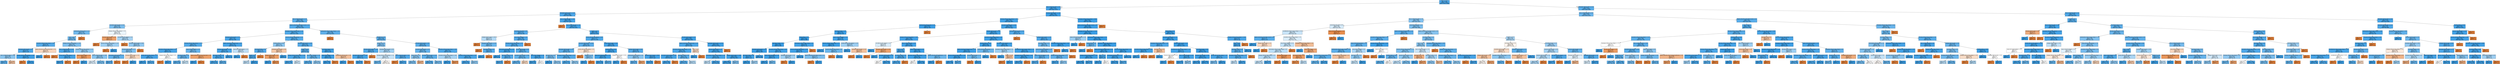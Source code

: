 digraph Tree {
node [shape=box, style="filled", color="black"] ;
0 [label="date <= 115.0\ngini = 0.166\nsamples = 26924\nvalue = [2456, 24468]", fillcolor="#399de5e5"] ;
1 [label="due_vs_submission_date <= 0.5\ngini = 0.101\nsamples = 15974\nvalue = [854, 15120]", fillcolor="#399de5f1"] ;
0 -> 1 [labeldistance=2.5, labelangle=45, headlabel="True"] ;
2 [label="homepage_clicks_by_days <= 10.5\ngini = 0.151\nsamples = 8588\nvalue = [705, 7883]", fillcolor="#399de5e8"] ;
1 -> 2 ;
3 [label="due_vs_submission_date <= -7.5\ngini = 0.229\nsamples = 2860\nvalue = [378, 2482]", fillcolor="#399de5d8"] ;
2 -> 3 ;
4 [label="oucontent_clicks_by_days <= 12.5\ngini = 0.379\nsamples = 295\nvalue = [75, 220]", fillcolor="#399de5a8"] ;
3 -> 4 ;
5 [label="ouelluminate_clicks_by_days <= 1.0\ngini = 0.345\nsamples = 257\nvalue = [57, 200]", fillcolor="#399de5b6"] ;
4 -> 5 ;
6 [label="date <= 52.0\ngini = 0.338\nsamples = 255\nvalue = [55, 200]", fillcolor="#399de5b9"] ;
5 -> 6 ;
7 [label="oucontent_clicks_by_days_change <= 10.5\ngini = 0.216\nsamples = 81\nvalue = [10, 71]", fillcolor="#399de5db"] ;
6 -> 7 ;
8 [label="homepage_clicks_by_days <= 0.5\ngini = 0.167\nsamples = 76\nvalue = [7, 69]", fillcolor="#399de5e5"] ;
7 -> 8 ;
9 [label="due_vs_submission_date <= -10.0\ngini = 0.408\nsamples = 21\nvalue = [6, 15]", fillcolor="#399de599"] ;
8 -> 9 ;
10 [label="gini = 0.231\nsamples = 15\nvalue = [2, 13]", fillcolor="#399de5d8"] ;
9 -> 10 ;
11 [label="gini = 0.444\nsamples = 6\nvalue = [4, 2]", fillcolor="#e581397f"] ;
9 -> 11 ;
12 [label="subpage_clicks_by_days_change <= -14.5\ngini = 0.036\nsamples = 55\nvalue = [1, 54]", fillcolor="#399de5fa"] ;
8 -> 12 ;
13 [label="gini = 0.0\nsamples = 1\nvalue = [1, 0]", fillcolor="#e58139ff"] ;
12 -> 13 ;
14 [label="gini = 0.0\nsamples = 54\nvalue = [0, 54]", fillcolor="#399de5ff"] ;
12 -> 14 ;
15 [label="highest_education_A Level or Equivalent <= 0.5\ngini = 0.48\nsamples = 5\nvalue = [3, 2]", fillcolor="#e5813955"] ;
7 -> 15 ;
16 [label="gini = 0.0\nsamples = 2\nvalue = [0, 2]", fillcolor="#399de5ff"] ;
15 -> 16 ;
17 [label="gini = 0.0\nsamples = 3\nvalue = [3, 0]", fillcolor="#e58139ff"] ;
15 -> 17 ;
18 [label="subpage_clicks_by_days_change <= -13.5\ngini = 0.383\nsamples = 174\nvalue = [45, 129]", fillcolor="#399de5a6"] ;
6 -> 18 ;
19 [label="due_vs_submission_date <= -61.0\ngini = 0.153\nsamples = 36\nvalue = [3, 33]", fillcolor="#399de5e8"] ;
18 -> 19 ;
20 [label="gini = 0.0\nsamples = 1\nvalue = [1, 0]", fillcolor="#e58139ff"] ;
19 -> 20 ;
21 [label="ouwiki_clicks_by_days_change <= 1.5\ngini = 0.108\nsamples = 35\nvalue = [2, 33]", fillcolor="#399de5f0"] ;
19 -> 21 ;
22 [label="gini = 0.057\nsamples = 34\nvalue = [1, 33]", fillcolor="#399de5f7"] ;
21 -> 22 ;
23 [label="gini = 0.0\nsamples = 1\nvalue = [1, 0]", fillcolor="#e58139ff"] ;
21 -> 23 ;
24 [label="subpage_clicks_by_days_change <= -11.5\ngini = 0.423\nsamples = 138\nvalue = [42, 96]", fillcolor="#399de58f"] ;
18 -> 24 ;
25 [label="region_Yorkshire Region <= 0.5\ngini = 0.278\nsamples = 6\nvalue = [5, 1]", fillcolor="#e58139cc"] ;
24 -> 25 ;
26 [label="gini = 0.0\nsamples = 5\nvalue = [5, 0]", fillcolor="#e58139ff"] ;
25 -> 26 ;
27 [label="gini = 0.0\nsamples = 1\nvalue = [0, 1]", fillcolor="#399de5ff"] ;
25 -> 27 ;
28 [label="due_vs_submission_date <= -19.5\ngini = 0.403\nsamples = 132\nvalue = [37, 95]", fillcolor="#399de59c"] ;
24 -> 28 ;
29 [label="gini = 0.495\nsamples = 29\nvalue = [13, 16]", fillcolor="#399de530"] ;
28 -> 29 ;
30 [label="gini = 0.357\nsamples = 103\nvalue = [24, 79]", fillcolor="#399de5b2"] ;
28 -> 30 ;
31 [label="gini = 0.0\nsamples = 2\nvalue = [2, 0]", fillcolor="#e58139ff"] ;
5 -> 31 ;
32 [label="subpage_clicks_by_days_change <= -5.0\ngini = 0.499\nsamples = 38\nvalue = [18, 20]", fillcolor="#399de519"] ;
4 -> 32 ;
33 [label="forumng_clicks_by_days <= 0.5\ngini = 0.32\nsamples = 10\nvalue = [8, 2]", fillcolor="#e58139bf"] ;
32 -> 33 ;
34 [label="gini = 0.0\nsamples = 7\nvalue = [7, 0]", fillcolor="#e58139ff"] ;
33 -> 34 ;
35 [label="resource_clicks_by_days_change <= -12.5\ngini = 0.444\nsamples = 3\nvalue = [1, 2]", fillcolor="#399de57f"] ;
33 -> 35 ;
36 [label="gini = 0.0\nsamples = 1\nvalue = [1, 0]", fillcolor="#e58139ff"] ;
35 -> 36 ;
37 [label="gini = 0.0\nsamples = 2\nvalue = [0, 2]", fillcolor="#399de5ff"] ;
35 -> 37 ;
38 [label="url_clicks_by_days_change <= -1.0\ngini = 0.459\nsamples = 28\nvalue = [10, 18]", fillcolor="#399de571"] ;
32 -> 38 ;
39 [label="gini = 0.0\nsamples = 2\nvalue = [2, 0]", fillcolor="#e58139ff"] ;
38 -> 39 ;
40 [label="oucontent_clicks_by_days <= 36.5\ngini = 0.426\nsamples = 26\nvalue = [8, 18]", fillcolor="#399de58e"] ;
38 -> 40 ;
41 [label="forumng_clicks_by_days <= 7.5\ngini = 0.375\nsamples = 24\nvalue = [6, 18]", fillcolor="#399de5aa"] ;
40 -> 41 ;
42 [label="externalquiz_clicks_by_days <= 2.5\ngini = 0.266\nsamples = 19\nvalue = [3, 16]", fillcolor="#399de5cf"] ;
41 -> 42 ;
43 [label="gini = 0.198\nsamples = 18\nvalue = [2, 16]", fillcolor="#399de5df"] ;
42 -> 43 ;
44 [label="gini = 0.0\nsamples = 1\nvalue = [1, 0]", fillcolor="#e58139ff"] ;
42 -> 44 ;
45 [label="forumng_clicks_by_days <= 13.5\ngini = 0.48\nsamples = 5\nvalue = [3, 2]", fillcolor="#e5813955"] ;
41 -> 45 ;
46 [label="gini = 0.0\nsamples = 3\nvalue = [3, 0]", fillcolor="#e58139ff"] ;
45 -> 46 ;
47 [label="gini = 0.0\nsamples = 2\nvalue = [0, 2]", fillcolor="#399de5ff"] ;
45 -> 47 ;
48 [label="gini = 0.0\nsamples = 2\nvalue = [2, 0]", fillcolor="#e58139ff"] ;
40 -> 48 ;
49 [label="highest_education_Lower Than A Level <= 0.5\ngini = 0.208\nsamples = 2565\nvalue = [303, 2262]", fillcolor="#399de5dd"] ;
3 -> 49 ;
50 [label="homepage_clicks_by_days_change <= -0.5\ngini = 0.179\nsamples = 1756\nvalue = [175, 1581]", fillcolor="#399de5e3"] ;
49 -> 50 ;
51 [label="homepage_clicks_by_days <= 3.5\ngini = 0.145\nsamples = 1031\nvalue = [81, 950]", fillcolor="#399de5e9"] ;
50 -> 51 ;
52 [label="forumng_clicks_by_days_change <= -1.5\ngini = 0.207\nsamples = 273\nvalue = [32, 241]", fillcolor="#399de5dd"] ;
51 -> 52 ;
53 [label="oucontent_clicks_by_days_change <= 11.5\ngini = 0.111\nsamples = 153\nvalue = [9, 144]", fillcolor="#399de5ef"] ;
52 -> 53 ;
54 [label="ouwiki_clicks_by_days_change <= -1.5\ngini = 0.1\nsamples = 151\nvalue = [8, 143]", fillcolor="#399de5f1"] ;
53 -> 54 ;
55 [label="gini = 0.0\nsamples = 67\nvalue = [0, 67]", fillcolor="#399de5ff"] ;
54 -> 55 ;
56 [label="gini = 0.172\nsamples = 84\nvalue = [8, 76]", fillcolor="#399de5e4"] ;
54 -> 56 ;
57 [label="subpage_clicks_by_days_change <= 6.5\ngini = 0.5\nsamples = 2\nvalue = [1, 1]", fillcolor="#e5813900"] ;
53 -> 57 ;
58 [label="gini = 0.0\nsamples = 1\nvalue = [1, 0]", fillcolor="#e58139ff"] ;
57 -> 58 ;
59 [label="gini = 0.0\nsamples = 1\nvalue = [0, 1]", fillcolor="#399de5ff"] ;
57 -> 59 ;
60 [label="region_Yorkshire Region <= 0.5\ngini = 0.31\nsamples = 120\nvalue = [23, 97]", fillcolor="#399de5c3"] ;
52 -> 60 ;
61 [label="url_clicks_by_days <= 0.5\ngini = 0.276\nsamples = 115\nvalue = [19, 96]", fillcolor="#399de5cd"] ;
60 -> 61 ;
62 [label="gini = 0.235\nsamples = 103\nvalue = [14, 89]", fillcolor="#399de5d7"] ;
61 -> 62 ;
63 [label="gini = 0.486\nsamples = 12\nvalue = [5, 7]", fillcolor="#399de549"] ;
61 -> 63 ;
64 [label="highest_education_A Level or Equivalent <= 0.5\ngini = 0.32\nsamples = 5\nvalue = [4, 1]", fillcolor="#e58139bf"] ;
60 -> 64 ;
65 [label="gini = 0.0\nsamples = 1\nvalue = [0, 1]", fillcolor="#399de5ff"] ;
64 -> 65 ;
66 [label="gini = 0.0\nsamples = 4\nvalue = [4, 0]", fillcolor="#e58139ff"] ;
64 -> 66 ;
67 [label="highest_education_No Formal quals <= 0.5\ngini = 0.121\nsamples = 758\nvalue = [49, 709]", fillcolor="#399de5ed"] ;
51 -> 67 ;
68 [label="forumng_clicks_by_days <= 14.5\ngini = 0.117\nsamples = 753\nvalue = [47, 706]", fillcolor="#399de5ee"] ;
67 -> 68 ;
69 [label="imd_band_10-20% <= 0.5\ngini = 0.129\nsamples = 678\nvalue = [47, 631]", fillcolor="#399de5ec"] ;
68 -> 69 ;
70 [label="gini = 0.118\nsamples = 622\nvalue = [39, 583]", fillcolor="#399de5ee"] ;
69 -> 70 ;
71 [label="gini = 0.245\nsamples = 56\nvalue = [8, 48]", fillcolor="#399de5d4"] ;
69 -> 71 ;
72 [label="gini = 0.0\nsamples = 75\nvalue = [0, 75]", fillcolor="#399de5ff"] ;
68 -> 72 ;
73 [label="region_East Anglian Region <= 0.5\ngini = 0.48\nsamples = 5\nvalue = [2, 3]", fillcolor="#399de555"] ;
67 -> 73 ;
74 [label="gini = 0.0\nsamples = 3\nvalue = [0, 3]", fillcolor="#399de5ff"] ;
73 -> 74 ;
75 [label="gini = 0.0\nsamples = 2\nvalue = [2, 0]", fillcolor="#e58139ff"] ;
73 -> 75 ;
76 [label="resource_clicks_by_days_change <= -2.5\ngini = 0.226\nsamples = 725\nvalue = [94, 631]", fillcolor="#399de5d9"] ;
50 -> 76 ;
77 [label="studied_credits <= 105.0\ngini = 0.414\nsamples = 41\nvalue = [12, 29]", fillcolor="#399de595"] ;
76 -> 77 ;
78 [label="imd_band_80-90% <= 0.5\ngini = 0.198\nsamples = 27\nvalue = [3, 24]", fillcolor="#399de5df"] ;
77 -> 78 ;
79 [label="weight <= 3.5\ngini = 0.142\nsamples = 26\nvalue = [2, 24]", fillcolor="#399de5ea"] ;
78 -> 79 ;
80 [label="gini = 0.48\nsamples = 5\nvalue = [2, 3]", fillcolor="#399de555"] ;
79 -> 80 ;
81 [label="gini = 0.0\nsamples = 21\nvalue = [0, 21]", fillcolor="#399de5ff"] ;
79 -> 81 ;
82 [label="gini = 0.0\nsamples = 1\nvalue = [1, 0]", fillcolor="#e58139ff"] ;
78 -> 82 ;
83 [label="homepage_clicks_by_days <= 9.0\ngini = 0.459\nsamples = 14\nvalue = [9, 5]", fillcolor="#e5813971"] ;
77 -> 83 ;
84 [label="subpage_clicks_by_days <= 0.5\ngini = 0.298\nsamples = 11\nvalue = [9, 2]", fillcolor="#e58139c6"] ;
83 -> 84 ;
85 [label="gini = 0.0\nsamples = 1\nvalue = [0, 1]", fillcolor="#399de5ff"] ;
84 -> 85 ;
86 [label="gini = 0.18\nsamples = 10\nvalue = [9, 1]", fillcolor="#e58139e3"] ;
84 -> 86 ;
87 [label="gini = 0.0\nsamples = 3\nvalue = [0, 3]", fillcolor="#399de5ff"] ;
83 -> 87 ;
88 [label="forumng_clicks_by_days <= 10.5\ngini = 0.211\nsamples = 684\nvalue = [82, 602]", fillcolor="#399de5dc"] ;
76 -> 88 ;
89 [label="weight <= 6.25\ngini = 0.234\nsamples = 577\nvalue = [78, 499]", fillcolor="#399de5d7"] ;
88 -> 89 ;
90 [label="subpage_clicks_by_days_change <= 19.5\ngini = 0.141\nsamples = 196\nvalue = [15, 181]", fillcolor="#399de5ea"] ;
89 -> 90 ;
91 [label="gini = 0.119\nsamples = 189\nvalue = [12, 177]", fillcolor="#399de5ee"] ;
90 -> 91 ;
92 [label="gini = 0.49\nsamples = 7\nvalue = [3, 4]", fillcolor="#399de540"] ;
90 -> 92 ;
93 [label="num_of_prev_attempts <= 0.5\ngini = 0.276\nsamples = 381\nvalue = [63, 318]", fillcolor="#399de5cc"] ;
89 -> 93 ;
94 [label="gini = 0.224\nsamples = 296\nvalue = [38, 258]", fillcolor="#399de5d9"] ;
93 -> 94 ;
95 [label="gini = 0.415\nsamples = 85\nvalue = [25, 60]", fillcolor="#399de595"] ;
93 -> 95 ;
96 [label="url_clicks_by_days <= 6.5\ngini = 0.072\nsamples = 107\nvalue = [4, 103]", fillcolor="#399de5f5"] ;
88 -> 96 ;
97 [label="region_North Region <= 0.5\ngini = 0.038\nsamples = 104\nvalue = [2, 102]", fillcolor="#399de5fa"] ;
96 -> 97 ;
98 [label="gini = 0.019\nsamples = 103\nvalue = [1, 102]", fillcolor="#399de5fc"] ;
97 -> 98 ;
99 [label="gini = 0.0\nsamples = 1\nvalue = [1, 0]", fillcolor="#e58139ff"] ;
97 -> 99 ;
100 [label="ouelluminate_clicks_by_days <= 0.5\ngini = 0.444\nsamples = 3\nvalue = [2, 1]", fillcolor="#e581397f"] ;
96 -> 100 ;
101 [label="gini = 0.0\nsamples = 1\nvalue = [0, 1]", fillcolor="#399de5ff"] ;
100 -> 101 ;
102 [label="gini = 0.0\nsamples = 2\nvalue = [2, 0]", fillcolor="#e58139ff"] ;
100 -> 102 ;
103 [label="ouelluminate_clicks_by_days_change <= -6.5\ngini = 0.266\nsamples = 809\nvalue = [128, 681]", fillcolor="#399de5cf"] ;
49 -> 103 ;
104 [label="gini = 0.0\nsamples = 2\nvalue = [2, 0]", fillcolor="#e58139ff"] ;
103 -> 104 ;
105 [label="disability_N <= 0.5\ngini = 0.264\nsamples = 807\nvalue = [126, 681]", fillcolor="#399de5d0"] ;
103 -> 105 ;
106 [label="gender_M <= 0.5\ngini = 0.38\nsamples = 110\nvalue = [28, 82]", fillcolor="#399de5a8"] ;
105 -> 106 ;
107 [label="forumng_clicks_by_days <= 14.5\ngini = 0.184\nsamples = 39\nvalue = [4, 35]", fillcolor="#399de5e2"] ;
106 -> 107 ;
108 [label="oucontent_clicks_by_days <= 29.0\ngini = 0.102\nsamples = 37\nvalue = [2, 35]", fillcolor="#399de5f0"] ;
107 -> 108 ;
109 [label="gini = 0.054\nsamples = 36\nvalue = [1, 35]", fillcolor="#399de5f8"] ;
108 -> 109 ;
110 [label="gini = 0.0\nsamples = 1\nvalue = [1, 0]", fillcolor="#e58139ff"] ;
108 -> 110 ;
111 [label="gini = 0.0\nsamples = 2\nvalue = [2, 0]", fillcolor="#e58139ff"] ;
107 -> 111 ;
112 [label="homepage_clicks_by_days <= 8.5\ngini = 0.448\nsamples = 71\nvalue = [24, 47]", fillcolor="#399de57d"] ;
106 -> 112 ;
113 [label="forumng_clicks_by_days_change <= -3.5\ngini = 0.486\nsamples = 53\nvalue = [22, 31]", fillcolor="#399de54a"] ;
112 -> 113 ;
114 [label="gini = 0.305\nsamples = 16\nvalue = [3, 13]", fillcolor="#399de5c4"] ;
113 -> 114 ;
115 [label="gini = 0.5\nsamples = 37\nvalue = [19, 18]", fillcolor="#e581390d"] ;
113 -> 115 ;
116 [label="due_vs_submission_date <= -4.0\ngini = 0.198\nsamples = 18\nvalue = [2, 16]", fillcolor="#399de5df"] ;
112 -> 116 ;
117 [label="gini = 0.0\nsamples = 1\nvalue = [1, 0]", fillcolor="#e58139ff"] ;
116 -> 117 ;
118 [label="gini = 0.111\nsamples = 17\nvalue = [1, 16]", fillcolor="#399de5ef"] ;
116 -> 118 ;
119 [label="forumng_clicks_by_days <= 0.5\ngini = 0.242\nsamples = 697\nvalue = [98, 599]", fillcolor="#399de5d5"] ;
105 -> 119 ;
120 [label="oucontent_clicks_by_days <= 0.5\ngini = 0.287\nsamples = 409\nvalue = [71, 338]", fillcolor="#399de5c9"] ;
119 -> 120 ;
121 [label="region_Wales <= 0.5\ngini = 0.404\nsamples = 89\nvalue = [25, 64]", fillcolor="#399de59b"] ;
120 -> 121 ;
122 [label="gini = 0.369\nsamples = 82\nvalue = [20, 62]", fillcolor="#399de5ad"] ;
121 -> 122 ;
123 [label="gini = 0.408\nsamples = 7\nvalue = [5, 2]", fillcolor="#e5813999"] ;
121 -> 123 ;
124 [label="oucontent_clicks_by_days <= 12.5\ngini = 0.246\nsamples = 320\nvalue = [46, 274]", fillcolor="#399de5d4"] ;
120 -> 124 ;
125 [label="gini = 0.188\nsamples = 219\nvalue = [23, 196]", fillcolor="#399de5e1"] ;
124 -> 125 ;
126 [label="gini = 0.352\nsamples = 101\nvalue = [23, 78]", fillcolor="#399de5b4"] ;
124 -> 126 ;
127 [label="oucontent_clicks_by_days_change <= -20.5\ngini = 0.17\nsamples = 288\nvalue = [27, 261]", fillcolor="#399de5e5"] ;
119 -> 127 ;
128 [label="oucontent_clicks_by_days_change <= -26.5\ngini = 0.455\nsamples = 20\nvalue = [7, 13]", fillcolor="#399de576"] ;
127 -> 128 ;
129 [label="gini = 0.0\nsamples = 12\nvalue = [0, 12]", fillcolor="#399de5ff"] ;
128 -> 129 ;
130 [label="gini = 0.219\nsamples = 8\nvalue = [7, 1]", fillcolor="#e58139db"] ;
128 -> 130 ;
131 [label="oucontent_clicks_by_days_change <= 18.5\ngini = 0.138\nsamples = 268\nvalue = [20, 248]", fillcolor="#399de5ea"] ;
127 -> 131 ;
132 [label="gini = 0.112\nsamples = 251\nvalue = [15, 236]", fillcolor="#399de5ef"] ;
131 -> 132 ;
133 [label="gini = 0.415\nsamples = 17\nvalue = [5, 12]", fillcolor="#399de595"] ;
131 -> 133 ;
134 [label="due_vs_submission_date <= -40.5\ngini = 0.108\nsamples = 5728\nvalue = [327, 5401]", fillcolor="#399de5f0"] ;
2 -> 134 ;
135 [label="gini = 0.0\nsamples = 3\nvalue = [3, 0]", fillcolor="#e58139ff"] ;
134 -> 135 ;
136 [label="due_vs_submission_date <= -4.5\ngini = 0.107\nsamples = 5725\nvalue = [324, 5401]", fillcolor="#399de5f0"] ;
134 -> 136 ;
137 [label="assessment_type_TMA <= 0.5\ngini = 0.212\nsamples = 414\nvalue = [50, 364]", fillcolor="#399de5dc"] ;
136 -> 137 ;
138 [label="subpage_clicks_by_days <= 10.5\ngini = 0.473\nsamples = 13\nvalue = [5, 8]", fillcolor="#399de560"] ;
137 -> 138 ;
139 [label="gini = 0.0\nsamples = 3\nvalue = [3, 0]", fillcolor="#e58139ff"] ;
138 -> 139 ;
140 [label="homepage_clicks_by_days <= 13.5\ngini = 0.32\nsamples = 10\nvalue = [2, 8]", fillcolor="#399de5bf"] ;
138 -> 140 ;
141 [label="gini = 0.0\nsamples = 1\nvalue = [1, 0]", fillcolor="#e58139ff"] ;
140 -> 141 ;
142 [label="imd_band_80-90% <= 0.5\ngini = 0.198\nsamples = 9\nvalue = [1, 8]", fillcolor="#399de5df"] ;
140 -> 142 ;
143 [label="gini = 0.0\nsamples = 8\nvalue = [0, 8]", fillcolor="#399de5ff"] ;
142 -> 143 ;
144 [label="gini = 0.0\nsamples = 1\nvalue = [1, 0]", fillcolor="#e58139ff"] ;
142 -> 144 ;
145 [label="num_of_prev_attempts <= 4.5\ngini = 0.199\nsamples = 401\nvalue = [45, 356]", fillcolor="#399de5df"] ;
137 -> 145 ;
146 [label="forumng_clicks_by_days_change <= -8.5\ngini = 0.196\nsamples = 400\nvalue = [44, 356]", fillcolor="#399de5df"] ;
145 -> 146 ;
147 [label="externalquiz_clicks_by_days <= 0.5\ngini = 0.066\nsamples = 88\nvalue = [3, 85]", fillcolor="#399de5f6"] ;
146 -> 147 ;
148 [label="gini = 0.0\nsamples = 61\nvalue = [0, 61]", fillcolor="#399de5ff"] ;
147 -> 148 ;
149 [label="imd_band_40-50% <= 0.5\ngini = 0.198\nsamples = 27\nvalue = [3, 24]", fillcolor="#399de5df"] ;
147 -> 149 ;
150 [label="gini = 0.142\nsamples = 26\nvalue = [2, 24]", fillcolor="#399de5ea"] ;
149 -> 150 ;
151 [label="gini = 0.0\nsamples = 1\nvalue = [1, 0]", fillcolor="#e58139ff"] ;
149 -> 151 ;
152 [label="ouwiki_clicks_by_days <= 6.5\ngini = 0.228\nsamples = 312\nvalue = [41, 271]", fillcolor="#399de5d8"] ;
146 -> 152 ;
153 [label="oucontent_clicks_by_days <= 54.0\ngini = 0.278\nsamples = 216\nvalue = [36, 180]", fillcolor="#399de5cc"] ;
152 -> 153 ;
154 [label="gini = 0.264\nsamples = 211\nvalue = [33, 178]", fillcolor="#399de5d0"] ;
153 -> 154 ;
155 [label="gini = 0.48\nsamples = 5\nvalue = [3, 2]", fillcolor="#e5813955"] ;
153 -> 155 ;
156 [label="num_of_prev_attempts <= 1.5\ngini = 0.099\nsamples = 96\nvalue = [5, 91]", fillcolor="#399de5f1"] ;
152 -> 156 ;
157 [label="gini = 0.063\nsamples = 92\nvalue = [3, 89]", fillcolor="#399de5f6"] ;
156 -> 157 ;
158 [label="gini = 0.5\nsamples = 4\nvalue = [2, 2]", fillcolor="#e5813900"] ;
156 -> 158 ;
159 [label="gini = 0.0\nsamples = 1\nvalue = [1, 0]", fillcolor="#e58139ff"] ;
145 -> 159 ;
160 [label="weight <= 2.5\ngini = 0.098\nsamples = 5311\nvalue = [274, 5037]", fillcolor="#399de5f1"] ;
136 -> 160 ;
161 [label="ouwiki_clicks_by_days_change <= 10.5\ngini = 0.177\nsamples = 752\nvalue = [74, 678]", fillcolor="#399de5e3"] ;
160 -> 161 ;
162 [label="oucontent_clicks_by_days <= 50.5\ngini = 0.25\nsamples = 383\nvalue = [56, 327]", fillcolor="#399de5d3"] ;
161 -> 162 ;
163 [label="homepage_clicks_by_days <= 15.5\ngini = 0.238\nsamples = 376\nvalue = [52, 324]", fillcolor="#399de5d6"] ;
162 -> 163 ;
164 [label="age_band_0-35 <= 0.5\ngini = 0.347\nsamples = 85\nvalue = [19, 66]", fillcolor="#399de5b6"] ;
163 -> 164 ;
165 [label="gini = 0.0\nsamples = 20\nvalue = [0, 20]", fillcolor="#399de5ff"] ;
164 -> 165 ;
166 [label="gini = 0.414\nsamples = 65\nvalue = [19, 46]", fillcolor="#399de596"] ;
164 -> 166 ;
167 [label="homepage_clicks_by_days_change <= 67.0\ngini = 0.201\nsamples = 291\nvalue = [33, 258]", fillcolor="#399de5de"] ;
163 -> 167 ;
168 [label="gini = 0.179\nsamples = 271\nvalue = [27, 244]", fillcolor="#399de5e3"] ;
167 -> 168 ;
169 [label="gini = 0.42\nsamples = 20\nvalue = [6, 14]", fillcolor="#399de592"] ;
167 -> 169 ;
170 [label="ouwiki_clicks_by_days_change <= 0.5\ngini = 0.49\nsamples = 7\nvalue = [4, 3]", fillcolor="#e5813940"] ;
162 -> 170 ;
171 [label="gini = 0.0\nsamples = 3\nvalue = [3, 0]", fillcolor="#e58139ff"] ;
170 -> 171 ;
172 [label="disability_Y <= 0.5\ngini = 0.375\nsamples = 4\nvalue = [1, 3]", fillcolor="#399de5aa"] ;
170 -> 172 ;
173 [label="gini = 0.0\nsamples = 3\nvalue = [0, 3]", fillcolor="#399de5ff"] ;
172 -> 173 ;
174 [label="gini = 0.0\nsamples = 1\nvalue = [1, 0]", fillcolor="#e58139ff"] ;
172 -> 174 ;
175 [label="ouwiki_clicks_by_days <= 33.5\ngini = 0.093\nsamples = 369\nvalue = [18, 351]", fillcolor="#399de5f2"] ;
161 -> 175 ;
176 [label="studied_credits <= 255.0\ngini = 0.055\nsamples = 283\nvalue = [8, 275]", fillcolor="#399de5f8"] ;
175 -> 176 ;
177 [label="region_East Midlands Region <= 0.5\ngini = 0.049\nsamples = 281\nvalue = [7, 274]", fillcolor="#399de5f8"] ;
176 -> 177 ;
178 [label="gini = 0.031\nsamples = 258\nvalue = [4, 254]", fillcolor="#399de5fb"] ;
177 -> 178 ;
179 [label="gini = 0.227\nsamples = 23\nvalue = [3, 20]", fillcolor="#399de5d9"] ;
177 -> 179 ;
180 [label="subpage_clicks_by_days <= 25.0\ngini = 0.5\nsamples = 2\nvalue = [1, 1]", fillcolor="#e5813900"] ;
176 -> 180 ;
181 [label="gini = 0.0\nsamples = 1\nvalue = [0, 1]", fillcolor="#399de5ff"] ;
180 -> 181 ;
182 [label="gini = 0.0\nsamples = 1\nvalue = [1, 0]", fillcolor="#e58139ff"] ;
180 -> 182 ;
183 [label="subpage_clicks_by_days <= 36.5\ngini = 0.206\nsamples = 86\nvalue = [10, 76]", fillcolor="#399de5dd"] ;
175 -> 183 ;
184 [label="ouelluminate_clicks_by_days <= 3.0\ngini = 0.403\nsamples = 25\nvalue = [7, 18]", fillcolor="#399de59c"] ;
183 -> 184 ;
185 [label="gini = 0.255\nsamples = 20\nvalue = [3, 17]", fillcolor="#399de5d2"] ;
184 -> 185 ;
186 [label="gini = 0.32\nsamples = 5\nvalue = [4, 1]", fillcolor="#e58139bf"] ;
184 -> 186 ;
187 [label="forumng_clicks_by_days <= 363.0\ngini = 0.094\nsamples = 61\nvalue = [3, 58]", fillcolor="#399de5f2"] ;
183 -> 187 ;
188 [label="gini = 0.064\nsamples = 60\nvalue = [2, 58]", fillcolor="#399de5f6"] ;
187 -> 188 ;
189 [label="gini = 0.0\nsamples = 1\nvalue = [1, 0]", fillcolor="#e58139ff"] ;
187 -> 189 ;
190 [label="forumng_clicks_by_days <= 1.5\ngini = 0.084\nsamples = 4559\nvalue = [200, 4359]", fillcolor="#399de5f3"] ;
160 -> 190 ;
191 [label="highest_education_No Formal quals <= 0.5\ngini = 0.151\nsamples = 692\nvalue = [57, 635]", fillcolor="#399de5e8"] ;
190 -> 191 ;
192 [label="oucontent_clicks_by_days_change <= 13.5\ngini = 0.145\nsamples = 687\nvalue = [54, 633]", fillcolor="#399de5e9"] ;
191 -> 192 ;
193 [label="url_clicks_by_days_change <= 20.5\ngini = 0.104\nsamples = 507\nvalue = [28, 479]", fillcolor="#399de5f0"] ;
192 -> 193 ;
194 [label="gini = 0.101\nsamples = 506\nvalue = [27, 479]", fillcolor="#399de5f1"] ;
193 -> 194 ;
195 [label="gini = 0.0\nsamples = 1\nvalue = [1, 0]", fillcolor="#e58139ff"] ;
193 -> 195 ;
196 [label="imd_band_70-80% <= 0.5\ngini = 0.247\nsamples = 180\nvalue = [26, 154]", fillcolor="#399de5d4"] ;
192 -> 196 ;
197 [label="gini = 0.201\nsamples = 159\nvalue = [18, 141]", fillcolor="#399de5de"] ;
196 -> 197 ;
198 [label="gini = 0.472\nsamples = 21\nvalue = [8, 13]", fillcolor="#399de562"] ;
196 -> 198 ;
199 [label="date <= 47.0\ngini = 0.48\nsamples = 5\nvalue = [3, 2]", fillcolor="#e5813955"] ;
191 -> 199 ;
200 [label="gini = 0.0\nsamples = 2\nvalue = [0, 2]", fillcolor="#399de5ff"] ;
199 -> 200 ;
201 [label="gini = 0.0\nsamples = 3\nvalue = [3, 0]", fillcolor="#e58139ff"] ;
199 -> 201 ;
202 [label="homepage_clicks_by_days <= 577.0\ngini = 0.071\nsamples = 3867\nvalue = [143, 3724]", fillcolor="#399de5f5"] ;
190 -> 202 ;
203 [label="resource_clicks_by_days <= 2.5\ngini = 0.071\nsamples = 3866\nvalue = [142, 3724]", fillcolor="#399de5f5"] ;
202 -> 203 ;
204 [label="externalquiz_clicks_by_days_change <= -5.5\ngini = 0.118\nsamples = 953\nvalue = [60, 893]", fillcolor="#399de5ee"] ;
203 -> 204 ;
205 [label="gini = 0.48\nsamples = 10\nvalue = [4, 6]", fillcolor="#399de555"] ;
204 -> 205 ;
206 [label="gini = 0.112\nsamples = 943\nvalue = [56, 887]", fillcolor="#399de5ef"] ;
204 -> 206 ;
207 [label="subpage_clicks_by_days <= 156.5\ngini = 0.055\nsamples = 2913\nvalue = [82, 2831]", fillcolor="#399de5f8"] ;
203 -> 207 ;
208 [label="gini = 0.054\nsamples = 2905\nvalue = [80, 2825]", fillcolor="#399de5f8"] ;
207 -> 208 ;
209 [label="gini = 0.375\nsamples = 8\nvalue = [2, 6]", fillcolor="#399de5aa"] ;
207 -> 209 ;
210 [label="gini = 0.0\nsamples = 1\nvalue = [1, 0]", fillcolor="#e58139ff"] ;
202 -> 210 ;
211 [label="forumng_clicks_by_days <= 11.5\ngini = 0.04\nsamples = 7386\nvalue = [149, 7237]", fillcolor="#399de5fa"] ;
1 -> 211 ;
212 [label="forumng_clicks_by_days_change <= -9.5\ngini = 0.067\nsamples = 3105\nvalue = [108, 2997]", fillcolor="#399de5f6"] ;
211 -> 212 ;
213 [label="ouelluminate_clicks_by_days <= 3.5\ngini = 0.024\nsamples = 754\nvalue = [9, 745]", fillcolor="#399de5fc"] ;
212 -> 213 ;
214 [label="imd_band_50-60% <= 0.5\ngini = 0.021\nsamples = 753\nvalue = [8, 745]", fillcolor="#399de5fc"] ;
213 -> 214 ;
215 [label="region_Wales <= 0.5\ngini = 0.014\nsamples = 689\nvalue = [5, 684]", fillcolor="#399de5fd"] ;
214 -> 215 ;
216 [label="imd_band_10-20% <= 0.5\ngini = 0.009\nsamples = 646\nvalue = [3, 643]", fillcolor="#399de5fe"] ;
215 -> 216 ;
217 [label="homepage_clicks_by_days <= 3.5\ngini = 0.003\nsamples = 598\nvalue = [1, 597]", fillcolor="#399de5ff"] ;
216 -> 217 ;
218 [label="imd_band_20-30% <= 0.5\ngini = 0.059\nsamples = 33\nvalue = [1, 32]", fillcolor="#399de5f7"] ;
217 -> 218 ;
219 [label="gini = 0.0\nsamples = 30\nvalue = [0, 30]", fillcolor="#399de5ff"] ;
218 -> 219 ;
220 [label="gini = 0.444\nsamples = 3\nvalue = [1, 2]", fillcolor="#399de57f"] ;
218 -> 220 ;
221 [label="gini = 0.0\nsamples = 565\nvalue = [0, 565]", fillcolor="#399de5ff"] ;
217 -> 221 ;
222 [label="oucontent_clicks_by_days_change <= 26.5\ngini = 0.08\nsamples = 48\nvalue = [2, 46]", fillcolor="#399de5f4"] ;
216 -> 222 ;
223 [label="region_South West Region <= 0.5\ngini = 0.043\nsamples = 45\nvalue = [1, 44]", fillcolor="#399de5f9"] ;
222 -> 223 ;
224 [label="gini = 0.0\nsamples = 40\nvalue = [0, 40]", fillcolor="#399de5ff"] ;
223 -> 224 ;
225 [label="gini = 0.32\nsamples = 5\nvalue = [1, 4]", fillcolor="#399de5bf"] ;
223 -> 225 ;
226 [label="homepage_clicks_by_days <= 9.5\ngini = 0.444\nsamples = 3\nvalue = [1, 2]", fillcolor="#399de57f"] ;
222 -> 226 ;
227 [label="gini = 0.0\nsamples = 1\nvalue = [1, 0]", fillcolor="#e58139ff"] ;
226 -> 227 ;
228 [label="gini = 0.0\nsamples = 2\nvalue = [0, 2]", fillcolor="#399de5ff"] ;
226 -> 228 ;
229 [label="externalquiz_clicks_by_days_change <= 2.5\ngini = 0.089\nsamples = 43\nvalue = [2, 41]", fillcolor="#399de5f3"] ;
215 -> 229 ;
230 [label="resource_clicks_by_days_change <= 10.5\ngini = 0.046\nsamples = 42\nvalue = [1, 41]", fillcolor="#399de5f9"] ;
229 -> 230 ;
231 [label="gini = 0.0\nsamples = 38\nvalue = [0, 38]", fillcolor="#399de5ff"] ;
230 -> 231 ;
232 [label="highest_education_Lower Than A Level <= 0.5\ngini = 0.375\nsamples = 4\nvalue = [1, 3]", fillcolor="#399de5aa"] ;
230 -> 232 ;
233 [label="gini = 0.0\nsamples = 1\nvalue = [1, 0]", fillcolor="#e58139ff"] ;
232 -> 233 ;
234 [label="gini = 0.0\nsamples = 3\nvalue = [0, 3]", fillcolor="#399de5ff"] ;
232 -> 234 ;
235 [label="gini = 0.0\nsamples = 1\nvalue = [1, 0]", fillcolor="#e58139ff"] ;
229 -> 235 ;
236 [label="region_South East Region <= 0.5\ngini = 0.089\nsamples = 64\nvalue = [3, 61]", fillcolor="#399de5f2"] ;
214 -> 236 ;
237 [label="resource_clicks_by_days_change <= 7.5\ngini = 0.034\nsamples = 58\nvalue = [1, 57]", fillcolor="#399de5fb"] ;
236 -> 237 ;
238 [label="gini = 0.0\nsamples = 53\nvalue = [0, 53]", fillcolor="#399de5ff"] ;
237 -> 238 ;
239 [label="resource_clicks_by_days_change <= 9.0\ngini = 0.32\nsamples = 5\nvalue = [1, 4]", fillcolor="#399de5bf"] ;
237 -> 239 ;
240 [label="gini = 0.0\nsamples = 1\nvalue = [1, 0]", fillcolor="#e58139ff"] ;
239 -> 240 ;
241 [label="gini = 0.0\nsamples = 4\nvalue = [0, 4]", fillcolor="#399de5ff"] ;
239 -> 241 ;
242 [label="ouwiki_clicks_by_days_change <= -12.5\ngini = 0.444\nsamples = 6\nvalue = [2, 4]", fillcolor="#399de57f"] ;
236 -> 242 ;
243 [label="gini = 0.0\nsamples = 3\nvalue = [0, 3]", fillcolor="#399de5ff"] ;
242 -> 243 ;
244 [label="oucontent_clicks_by_days <= 13.0\ngini = 0.444\nsamples = 3\nvalue = [2, 1]", fillcolor="#e581397f"] ;
242 -> 244 ;
245 [label="gini = 0.0\nsamples = 2\nvalue = [2, 0]", fillcolor="#e58139ff"] ;
244 -> 245 ;
246 [label="gini = 0.0\nsamples = 1\nvalue = [0, 1]", fillcolor="#399de5ff"] ;
244 -> 246 ;
247 [label="gini = 0.0\nsamples = 1\nvalue = [1, 0]", fillcolor="#e58139ff"] ;
213 -> 247 ;
248 [label="oucontent_clicks_by_days <= 39.5\ngini = 0.081\nsamples = 2351\nvalue = [99, 2252]", fillcolor="#399de5f4"] ;
212 -> 248 ;
249 [label="subpage_clicks_by_days <= 4.5\ngini = 0.072\nsamples = 2210\nvalue = [83, 2127]", fillcolor="#399de5f5"] ;
248 -> 249 ;
250 [label="subpage_clicks_by_days_change <= -30.0\ngini = 0.098\nsamples = 1023\nvalue = [53, 970]", fillcolor="#399de5f1"] ;
249 -> 250 ;
251 [label="url_clicks_by_days_change <= -2.5\ngini = 0.494\nsamples = 9\nvalue = [4, 5]", fillcolor="#399de533"] ;
250 -> 251 ;
252 [label="gini = 0.0\nsamples = 4\nvalue = [0, 4]", fillcolor="#399de5ff"] ;
251 -> 252 ;
253 [label="homepage_clicks_by_days <= 18.5\ngini = 0.32\nsamples = 5\nvalue = [4, 1]", fillcolor="#e58139bf"] ;
251 -> 253 ;
254 [label="gini = 0.0\nsamples = 4\nvalue = [4, 0]", fillcolor="#e58139ff"] ;
253 -> 254 ;
255 [label="gini = 0.0\nsamples = 1\nvalue = [0, 1]", fillcolor="#399de5ff"] ;
253 -> 255 ;
256 [label="due_vs_submission_date <= 9.5\ngini = 0.092\nsamples = 1014\nvalue = [49, 965]", fillcolor="#399de5f2"] ;
250 -> 256 ;
257 [label="date <= 47.0\ngini = 0.121\nsamples = 634\nvalue = [41, 593]", fillcolor="#399de5ed"] ;
256 -> 257 ;
258 [label="homepage_clicks_by_days <= 0.5\ngini = 0.063\nsamples = 246\nvalue = [8, 238]", fillcolor="#399de5f6"] ;
257 -> 258 ;
259 [label="gini = 0.5\nsamples = 2\nvalue = [1, 1]", fillcolor="#e5813900"] ;
258 -> 259 ;
260 [label="gini = 0.056\nsamples = 244\nvalue = [7, 237]", fillcolor="#399de5f7"] ;
258 -> 260 ;
261 [label="url_clicks_by_days <= 3.5\ngini = 0.156\nsamples = 388\nvalue = [33, 355]", fillcolor="#399de5e7"] ;
257 -> 261 ;
262 [label="gini = 0.152\nsamples = 387\nvalue = [32, 355]", fillcolor="#399de5e8"] ;
261 -> 262 ;
263 [label="gini = 0.0\nsamples = 1\nvalue = [1, 0]", fillcolor="#e58139ff"] ;
261 -> 263 ;
264 [label="region_Yorkshire Region <= 0.5\ngini = 0.041\nsamples = 380\nvalue = [8, 372]", fillcolor="#399de5fa"] ;
256 -> 264 ;
265 [label="oucontent_clicks_by_days_change <= -13.5\ngini = 0.032\nsamples = 370\nvalue = [6, 364]", fillcolor="#399de5fb"] ;
264 -> 265 ;
266 [label="gini = 0.5\nsamples = 2\nvalue = [1, 1]", fillcolor="#e5813900"] ;
265 -> 266 ;
267 [label="gini = 0.027\nsamples = 368\nvalue = [5, 363]", fillcolor="#399de5fb"] ;
265 -> 267 ;
268 [label="highest_education_HE Qualification <= 0.5\ngini = 0.32\nsamples = 10\nvalue = [2, 8]", fillcolor="#399de5bf"] ;
264 -> 268 ;
269 [label="gini = 0.0\nsamples = 8\nvalue = [0, 8]", fillcolor="#399de5ff"] ;
268 -> 269 ;
270 [label="gini = 0.0\nsamples = 2\nvalue = [2, 0]", fillcolor="#e58139ff"] ;
268 -> 270 ;
271 [label="oucontent_clicks_by_days_change <= 4.5\ngini = 0.049\nsamples = 1187\nvalue = [30, 1157]", fillcolor="#399de5f8"] ;
249 -> 271 ;
272 [label="studied_credits <= 205.0\ngini = 0.028\nsamples = 705\nvalue = [10, 695]", fillcolor="#399de5fb"] ;
271 -> 272 ;
273 [label="highest_education_No Formal quals <= 0.5\ngini = 0.025\nsamples = 700\nvalue = [9, 691]", fillcolor="#399de5fc"] ;
272 -> 273 ;
274 [label="resource_clicks_by_days_change <= 16.5\ngini = 0.023\nsamples = 695\nvalue = [8, 687]", fillcolor="#399de5fc"] ;
273 -> 274 ;
275 [label="gini = 0.02\nsamples = 686\nvalue = [7, 679]", fillcolor="#399de5fc"] ;
274 -> 275 ;
276 [label="gini = 0.198\nsamples = 9\nvalue = [1, 8]", fillcolor="#399de5df"] ;
274 -> 276 ;
277 [label="resource_clicks_by_days <= 1.0\ngini = 0.32\nsamples = 5\nvalue = [1, 4]", fillcolor="#399de5bf"] ;
273 -> 277 ;
278 [label="gini = 0.0\nsamples = 1\nvalue = [1, 0]", fillcolor="#e58139ff"] ;
277 -> 278 ;
279 [label="gini = 0.0\nsamples = 4\nvalue = [0, 4]", fillcolor="#399de5ff"] ;
277 -> 279 ;
280 [label="ouwiki_clicks_by_days_change <= 7.0\ngini = 0.32\nsamples = 5\nvalue = [1, 4]", fillcolor="#399de5bf"] ;
272 -> 280 ;
281 [label="gini = 0.0\nsamples = 4\nvalue = [0, 4]", fillcolor="#399de5ff"] ;
280 -> 281 ;
282 [label="gini = 0.0\nsamples = 1\nvalue = [1, 0]", fillcolor="#e58139ff"] ;
280 -> 282 ;
283 [label="url_clicks_by_days_change <= -3.5\ngini = 0.08\nsamples = 482\nvalue = [20, 462]", fillcolor="#399de5f4"] ;
271 -> 283 ;
284 [label="homepage_clicks_by_days_change <= -7.5\ngini = 0.444\nsamples = 6\nvalue = [2, 4]", fillcolor="#399de57f"] ;
283 -> 284 ;
285 [label="gini = 0.0\nsamples = 3\nvalue = [0, 3]", fillcolor="#399de5ff"] ;
284 -> 285 ;
286 [label="weight <= 11.25\ngini = 0.444\nsamples = 3\nvalue = [2, 1]", fillcolor="#e581397f"] ;
284 -> 286 ;
287 [label="gini = 0.0\nsamples = 2\nvalue = [2, 0]", fillcolor="#e58139ff"] ;
286 -> 287 ;
288 [label="gini = 0.0\nsamples = 1\nvalue = [0, 1]", fillcolor="#399de5ff"] ;
286 -> 288 ;
289 [label="oucollaborate_clicks_by_days_change <= 1.5\ngini = 0.073\nsamples = 476\nvalue = [18, 458]", fillcolor="#399de5f5"] ;
283 -> 289 ;
290 [label="homepage_clicks_by_days_change <= 46.5\ngini = 0.061\nsamples = 447\nvalue = [14, 433]", fillcolor="#399de5f7"] ;
289 -> 290 ;
291 [label="gini = 0.057\nsamples = 446\nvalue = [13, 433]", fillcolor="#399de5f7"] ;
290 -> 291 ;
292 [label="gini = 0.0\nsamples = 1\nvalue = [1, 0]", fillcolor="#e58139ff"] ;
290 -> 292 ;
293 [label="region_South West Region <= 0.5\ngini = 0.238\nsamples = 29\nvalue = [4, 25]", fillcolor="#399de5d6"] ;
289 -> 293 ;
294 [label="gini = 0.191\nsamples = 28\nvalue = [3, 25]", fillcolor="#399de5e0"] ;
293 -> 294 ;
295 [label="gini = 0.0\nsamples = 1\nvalue = [1, 0]", fillcolor="#e58139ff"] ;
293 -> 295 ;
296 [label="homepage_clicks_by_days <= 6.0\ngini = 0.201\nsamples = 141\nvalue = [16, 125]", fillcolor="#399de5de"] ;
248 -> 296 ;
297 [label="gini = 0.0\nsamples = 3\nvalue = [3, 0]", fillcolor="#e58139ff"] ;
296 -> 297 ;
298 [label="subpage_clicks_by_days <= 12.5\ngini = 0.171\nsamples = 138\nvalue = [13, 125]", fillcolor="#399de5e4"] ;
296 -> 298 ;
299 [label="url_clicks_by_days <= 5.5\ngini = 0.32\nsamples = 60\nvalue = [12, 48]", fillcolor="#399de5bf"] ;
298 -> 299 ;
300 [label="ouwiki_clicks_by_days_change <= 15.0\ngini = 0.285\nsamples = 58\nvalue = [10, 48]", fillcolor="#399de5ca"] ;
299 -> 300 ;
301 [label="subpage_clicks_by_days_change <= 0.5\ngini = 0.266\nsamples = 57\nvalue = [9, 48]", fillcolor="#399de5cf"] ;
300 -> 301 ;
302 [label="gini = 0.114\nsamples = 33\nvalue = [2, 31]", fillcolor="#399de5ef"] ;
301 -> 302 ;
303 [label="gini = 0.413\nsamples = 24\nvalue = [7, 17]", fillcolor="#399de596"] ;
301 -> 303 ;
304 [label="gini = 0.0\nsamples = 1\nvalue = [1, 0]", fillcolor="#e58139ff"] ;
300 -> 304 ;
305 [label="gini = 0.0\nsamples = 2\nvalue = [2, 0]", fillcolor="#e58139ff"] ;
299 -> 305 ;
306 [label="homepage_clicks_by_days_change <= 82.5\ngini = 0.025\nsamples = 78\nvalue = [1, 77]", fillcolor="#399de5fc"] ;
298 -> 306 ;
307 [label="gini = 0.0\nsamples = 77\nvalue = [0, 77]", fillcolor="#399de5ff"] ;
306 -> 307 ;
308 [label="gini = 0.0\nsamples = 1\nvalue = [1, 0]", fillcolor="#e58139ff"] ;
306 -> 308 ;
309 [label="homepage_clicks_by_days_change <= 394.0\ngini = 0.019\nsamples = 4281\nvalue = [41, 4240]", fillcolor="#399de5fd"] ;
211 -> 309 ;
310 [label="highest_education_Lower Than A Level <= 0.5\ngini = 0.019\nsamples = 4280\nvalue = [40, 4240]", fillcolor="#399de5fd"] ;
309 -> 310 ;
311 [label="homepage_clicks_by_days_change <= -121.0\ngini = 0.01\nsamples = 2956\nvalue = [15, 2941]", fillcolor="#399de5fe"] ;
310 -> 311 ;
312 [label="region_North Western Region <= 0.5\ngini = 0.444\nsamples = 3\nvalue = [1, 2]", fillcolor="#399de57f"] ;
311 -> 312 ;
313 [label="gini = 0.0\nsamples = 2\nvalue = [0, 2]", fillcolor="#399de5ff"] ;
312 -> 313 ;
314 [label="gini = 0.0\nsamples = 1\nvalue = [1, 0]", fillcolor="#e58139ff"] ;
312 -> 314 ;
315 [label="ouelluminate_clicks_by_days_change <= -7.5\ngini = 0.009\nsamples = 2953\nvalue = [14, 2939]", fillcolor="#399de5fe"] ;
311 -> 315 ;
316 [label="region_Ireland <= 0.5\ngini = 0.278\nsamples = 6\nvalue = [1, 5]", fillcolor="#399de5cc"] ;
315 -> 316 ;
317 [label="gini = 0.0\nsamples = 5\nvalue = [0, 5]", fillcolor="#399de5ff"] ;
316 -> 317 ;
318 [label="gini = 0.0\nsamples = 1\nvalue = [1, 0]", fillcolor="#e58139ff"] ;
316 -> 318 ;
319 [label="oucontent_clicks_by_days_change <= 15.5\ngini = 0.009\nsamples = 2947\nvalue = [13, 2934]", fillcolor="#399de5fe"] ;
315 -> 319 ;
320 [label="highest_education_No Formal quals <= 0.5\ngini = 0.005\nsamples = 2434\nvalue = [6, 2428]", fillcolor="#399de5fe"] ;
319 -> 320 ;
321 [label="subpage_clicks_by_days_change <= 75.5\ngini = 0.004\nsamples = 2418\nvalue = [5, 2413]", fillcolor="#399de5fe"] ;
320 -> 321 ;
322 [label="gini = 0.003\nsamples = 2385\nvalue = [4, 2381]", fillcolor="#399de5ff"] ;
321 -> 322 ;
323 [label="gini = 0.059\nsamples = 33\nvalue = [1, 32]", fillcolor="#399de5f7"] ;
321 -> 323 ;
324 [label="date <= 77.5\ngini = 0.117\nsamples = 16\nvalue = [1, 15]", fillcolor="#399de5ee"] ;
320 -> 324 ;
325 [label="gini = 0.0\nsamples = 14\nvalue = [0, 14]", fillcolor="#399de5ff"] ;
324 -> 325 ;
326 [label="gini = 0.5\nsamples = 2\nvalue = [1, 1]", fillcolor="#e5813900"] ;
324 -> 326 ;
327 [label="resource_clicks_by_days_change <= 4.5\ngini = 0.027\nsamples = 513\nvalue = [7, 506]", fillcolor="#399de5fb"] ;
319 -> 327 ;
328 [label="externalquiz_clicks_by_days <= 4.5\ngini = 0.051\nsamples = 268\nvalue = [7, 261]", fillcolor="#399de5f8"] ;
327 -> 328 ;
329 [label="gini = 0.039\nsamples = 249\nvalue = [5, 244]", fillcolor="#399de5fa"] ;
328 -> 329 ;
330 [label="gini = 0.188\nsamples = 19\nvalue = [2, 17]", fillcolor="#399de5e1"] ;
328 -> 330 ;
331 [label="gini = 0.0\nsamples = 245\nvalue = [0, 245]", fillcolor="#399de5ff"] ;
327 -> 331 ;
332 [label="region_Wales <= 0.5\ngini = 0.037\nsamples = 1324\nvalue = [25, 1299]", fillcolor="#399de5fa"] ;
310 -> 332 ;
333 [label="homepage_clicks_by_days <= 7.5\ngini = 0.031\nsamples = 1265\nvalue = [20, 1245]", fillcolor="#399de5fb"] ;
332 -> 333 ;
334 [label="homepage_clicks_by_days_change <= 6.5\ngini = 0.175\nsamples = 31\nvalue = [3, 28]", fillcolor="#399de5e4"] ;
333 -> 334 ;
335 [label="oucontent_clicks_by_days_change <= 55.5\ngini = 0.069\nsamples = 28\nvalue = [1, 27]", fillcolor="#399de5f6"] ;
334 -> 335 ;
336 [label="gini = 0.0\nsamples = 27\nvalue = [0, 27]", fillcolor="#399de5ff"] ;
335 -> 336 ;
337 [label="gini = 0.0\nsamples = 1\nvalue = [1, 0]", fillcolor="#e58139ff"] ;
335 -> 337 ;
338 [label="age_band_35-55 <= 0.5\ngini = 0.444\nsamples = 3\nvalue = [2, 1]", fillcolor="#e581397f"] ;
334 -> 338 ;
339 [label="gini = 0.0\nsamples = 2\nvalue = [2, 0]", fillcolor="#e58139ff"] ;
338 -> 339 ;
340 [label="gini = 0.0\nsamples = 1\nvalue = [0, 1]", fillcolor="#399de5ff"] ;
338 -> 340 ;
341 [label="subpage_clicks_by_days <= 1.5\ngini = 0.027\nsamples = 1234\nvalue = [17, 1217]", fillcolor="#399de5fb"] ;
333 -> 341 ;
342 [label="oucollaborate_clicks_by_days_change <= -4.5\ngini = 0.112\nsamples = 67\nvalue = [4, 63]", fillcolor="#399de5ef"] ;
341 -> 342 ;
343 [label="resource_clicks_by_days <= 4.5\ngini = 0.5\nsamples = 2\nvalue = [1, 1]", fillcolor="#e5813900"] ;
342 -> 343 ;
344 [label="gini = 0.0\nsamples = 1\nvalue = [0, 1]", fillcolor="#399de5ff"] ;
343 -> 344 ;
345 [label="gini = 0.0\nsamples = 1\nvalue = [1, 0]", fillcolor="#e58139ff"] ;
343 -> 345 ;
346 [label="due_vs_submission_date <= 10.5\ngini = 0.088\nsamples = 65\nvalue = [3, 62]", fillcolor="#399de5f3"] ;
342 -> 346 ;
347 [label="gini = 0.034\nsamples = 58\nvalue = [1, 57]", fillcolor="#399de5fb"] ;
346 -> 347 ;
348 [label="gini = 0.408\nsamples = 7\nvalue = [2, 5]", fillcolor="#399de599"] ;
346 -> 348 ;
349 [label="url_clicks_by_days <= 25.5\ngini = 0.022\nsamples = 1167\nvalue = [13, 1154]", fillcolor="#399de5fc"] ;
341 -> 349 ;
350 [label="forumng_clicks_by_days <= 25.5\ngini = 0.018\nsamples = 1124\nvalue = [10, 1114]", fillcolor="#399de5fd"] ;
349 -> 350 ;
351 [label="gini = 0.043\nsamples = 406\nvalue = [9, 397]", fillcolor="#399de5f9"] ;
350 -> 351 ;
352 [label="gini = 0.003\nsamples = 718\nvalue = [1, 717]", fillcolor="#399de5ff"] ;
350 -> 352 ;
353 [label="ouwiki_clicks_by_days_change <= -3.5\ngini = 0.13\nsamples = 43\nvalue = [3, 40]", fillcolor="#399de5ec"] ;
349 -> 353 ;
354 [label="gini = 0.355\nsamples = 13\nvalue = [3, 10]", fillcolor="#399de5b3"] ;
353 -> 354 ;
355 [label="gini = 0.0\nsamples = 30\nvalue = [0, 30]", fillcolor="#399de5ff"] ;
353 -> 355 ;
356 [label="subpage_clicks_by_days_change <= 104.5\ngini = 0.155\nsamples = 59\nvalue = [5, 54]", fillcolor="#399de5e7"] ;
332 -> 356 ;
357 [label="date <= 33.0\ngini = 0.128\nsamples = 58\nvalue = [4, 54]", fillcolor="#399de5ec"] ;
356 -> 357 ;
358 [label="imd_band_70-80% <= 0.5\ngini = 0.231\nsamples = 30\nvalue = [4, 26]", fillcolor="#399de5d8"] ;
357 -> 358 ;
359 [label="homepage_clicks_by_days_change <= 8.5\ngini = 0.185\nsamples = 29\nvalue = [3, 26]", fillcolor="#399de5e2"] ;
358 -> 359 ;
360 [label="gini = 0.48\nsamples = 5\nvalue = [2, 3]", fillcolor="#399de555"] ;
359 -> 360 ;
361 [label="gini = 0.08\nsamples = 24\nvalue = [1, 23]", fillcolor="#399de5f4"] ;
359 -> 361 ;
362 [label="gini = 0.0\nsamples = 1\nvalue = [1, 0]", fillcolor="#e58139ff"] ;
358 -> 362 ;
363 [label="gini = 0.0\nsamples = 28\nvalue = [0, 28]", fillcolor="#399de5ff"] ;
357 -> 363 ;
364 [label="gini = 0.0\nsamples = 1\nvalue = [1, 0]", fillcolor="#e58139ff"] ;
356 -> 364 ;
365 [label="gini = 0.0\nsamples = 1\nvalue = [1, 0]", fillcolor="#e58139ff"] ;
309 -> 365 ;
366 [label="homepage_clicks_by_days <= 11.5\ngini = 0.25\nsamples = 10950\nvalue = [1602, 9348]", fillcolor="#399de5d3"] ;
0 -> 366 [labeldistance=2.5, labelangle=-45, headlabel="False"] ;
367 [label="due_vs_submission_date <= 0.5\ngini = 0.319\nsamples = 5188\nvalue = [1034, 4154]", fillcolor="#399de5c0"] ;
366 -> 367 ;
368 [label="due_vs_submission_date <= -7.5\ngini = 0.396\nsamples = 2497\nvalue = [678, 1819]", fillcolor="#399de5a0"] ;
367 -> 368 ;
369 [label="assessment_type_CMA <= 0.5\ngini = 0.493\nsamples = 268\nvalue = [118, 150]", fillcolor="#399de536"] ;
368 -> 369 ;
370 [label="oucollaborate_clicks_by_days_change <= -0.5\ngini = 0.487\nsamples = 257\nvalue = [108, 149]", fillcolor="#399de546"] ;
369 -> 370 ;
371 [label="highest_education_Lower Than A Level <= 0.5\ngini = 0.227\nsamples = 23\nvalue = [3, 20]", fillcolor="#399de5d9"] ;
370 -> 371 ;
372 [label="gini = 0.0\nsamples = 18\nvalue = [0, 18]", fillcolor="#399de5ff"] ;
371 -> 372 ;
373 [label="subpage_clicks_by_days <= 1.0\ngini = 0.48\nsamples = 5\nvalue = [3, 2]", fillcolor="#e5813955"] ;
371 -> 373 ;
374 [label="gini = 0.0\nsamples = 2\nvalue = [0, 2]", fillcolor="#399de5ff"] ;
373 -> 374 ;
375 [label="gini = 0.0\nsamples = 3\nvalue = [3, 0]", fillcolor="#e58139ff"] ;
373 -> 375 ;
376 [label="oucontent_clicks_by_days_change <= 4.5\ngini = 0.495\nsamples = 234\nvalue = [105, 129]", fillcolor="#399de52f"] ;
370 -> 376 ;
377 [label="num_of_prev_attempts <= 2.5\ngini = 0.484\nsamples = 200\nvalue = [82, 118]", fillcolor="#399de54e"] ;
376 -> 377 ;
378 [label="externalquiz_clicks_by_days_change <= 0.5\ngini = 0.478\nsamples = 195\nvalue = [77, 118]", fillcolor="#399de559"] ;
377 -> 378 ;
379 [label="subpage_clicks_by_days_change <= 2.5\ngini = 0.47\nsamples = 188\nvalue = [71, 117]", fillcolor="#399de564"] ;
378 -> 379 ;
380 [label="gini = 0.482\nsamples = 173\nvalue = [70, 103]", fillcolor="#399de552"] ;
379 -> 380 ;
381 [label="gini = 0.124\nsamples = 15\nvalue = [1, 14]", fillcolor="#399de5ed"] ;
379 -> 381 ;
382 [label="forumng_clicks_by_days <= 9.5\ngini = 0.245\nsamples = 7\nvalue = [6, 1]", fillcolor="#e58139d4"] ;
378 -> 382 ;
383 [label="gini = 0.0\nsamples = 6\nvalue = [6, 0]", fillcolor="#e58139ff"] ;
382 -> 383 ;
384 [label="gini = 0.0\nsamples = 1\nvalue = [0, 1]", fillcolor="#399de5ff"] ;
382 -> 384 ;
385 [label="gini = 0.0\nsamples = 5\nvalue = [5, 0]", fillcolor="#e58139ff"] ;
377 -> 385 ;
386 [label="homepage_clicks_by_days_change <= -4.5\ngini = 0.438\nsamples = 34\nvalue = [23, 11]", fillcolor="#e5813985"] ;
376 -> 386 ;
387 [label="gini = 0.0\nsamples = 4\nvalue = [0, 4]", fillcolor="#399de5ff"] ;
386 -> 387 ;
388 [label="region_North Region <= 0.5\ngini = 0.358\nsamples = 30\nvalue = [23, 7]", fillcolor="#e58139b1"] ;
386 -> 388 ;
389 [label="imd_band_90-100% <= 0.5\ngini = 0.293\nsamples = 28\nvalue = [23, 5]", fillcolor="#e58139c8"] ;
388 -> 389 ;
390 [label="gini = 0.159\nsamples = 23\nvalue = [21, 2]", fillcolor="#e58139e7"] ;
389 -> 390 ;
391 [label="gini = 0.48\nsamples = 5\nvalue = [2, 3]", fillcolor="#399de555"] ;
389 -> 391 ;
392 [label="gini = 0.0\nsamples = 2\nvalue = [0, 2]", fillcolor="#399de5ff"] ;
388 -> 392 ;
393 [label="region_North Western Region <= 0.5\ngini = 0.165\nsamples = 11\nvalue = [10, 1]", fillcolor="#e58139e6"] ;
369 -> 393 ;
394 [label="gini = 0.0\nsamples = 10\nvalue = [10, 0]", fillcolor="#e58139ff"] ;
393 -> 394 ;
395 [label="gini = 0.0\nsamples = 1\nvalue = [0, 1]", fillcolor="#399de5ff"] ;
393 -> 395 ;
396 [label="assessment_type_TMA <= 0.5\ngini = 0.376\nsamples = 2229\nvalue = [560, 1669]", fillcolor="#399de5a9"] ;
368 -> 396 ;
397 [label="highest_education_No Formal quals <= 0.5\ngini = 0.254\nsamples = 515\nvalue = [77, 438]", fillcolor="#399de5d2"] ;
396 -> 397 ;
398 [label="oucontent_clicks_by_days_change <= 2.5\ngini = 0.25\nsamples = 513\nvalue = [75, 438]", fillcolor="#399de5d3"] ;
397 -> 398 ;
399 [label="region_North Western Region <= 0.5\ngini = 0.275\nsamples = 449\nvalue = [74, 375]", fillcolor="#399de5cd"] ;
398 -> 399 ;
400 [label="ouelluminate_clicks_by_days_change <= 3.5\ngini = 0.254\nsamples = 416\nvalue = [62, 354]", fillcolor="#399de5d2"] ;
399 -> 400 ;
401 [label="resource_clicks_by_days_change <= 0.5\ngini = 0.248\nsamples = 413\nvalue = [60, 353]", fillcolor="#399de5d4"] ;
400 -> 401 ;
402 [label="gini = 0.276\nsamples = 344\nvalue = [57, 287]", fillcolor="#399de5cc"] ;
401 -> 402 ;
403 [label="gini = 0.083\nsamples = 69\nvalue = [3, 66]", fillcolor="#399de5f3"] ;
401 -> 403 ;
404 [label="forumng_clicks_by_days_change <= 4.5\ngini = 0.444\nsamples = 3\nvalue = [2, 1]", fillcolor="#e581397f"] ;
400 -> 404 ;
405 [label="gini = 0.0\nsamples = 2\nvalue = [2, 0]", fillcolor="#e58139ff"] ;
404 -> 405 ;
406 [label="gini = 0.0\nsamples = 1\nvalue = [0, 1]", fillcolor="#399de5ff"] ;
404 -> 406 ;
407 [label="num_of_prev_attempts <= 0.5\ngini = 0.463\nsamples = 33\nvalue = [12, 21]", fillcolor="#399de56d"] ;
399 -> 407 ;
408 [label="age_band_35-55 <= 0.5\ngini = 0.42\nsamples = 30\nvalue = [9, 21]", fillcolor="#399de592"] ;
407 -> 408 ;
409 [label="gini = 0.483\nsamples = 22\nvalue = [9, 13]", fillcolor="#399de54e"] ;
408 -> 409 ;
410 [label="gini = 0.0\nsamples = 8\nvalue = [0, 8]", fillcolor="#399de5ff"] ;
408 -> 410 ;
411 [label="gini = 0.0\nsamples = 3\nvalue = [3, 0]", fillcolor="#e58139ff"] ;
407 -> 411 ;
412 [label="forumng_clicks_by_days_change <= 29.5\ngini = 0.031\nsamples = 64\nvalue = [1, 63]", fillcolor="#399de5fb"] ;
398 -> 412 ;
413 [label="gini = 0.0\nsamples = 62\nvalue = [0, 62]", fillcolor="#399de5ff"] ;
412 -> 413 ;
414 [label="region_South Region <= 0.5\ngini = 0.5\nsamples = 2\nvalue = [1, 1]", fillcolor="#e5813900"] ;
412 -> 414 ;
415 [label="gini = 0.0\nsamples = 1\nvalue = [1, 0]", fillcolor="#e58139ff"] ;
414 -> 415 ;
416 [label="gini = 0.0\nsamples = 1\nvalue = [0, 1]", fillcolor="#399de5ff"] ;
414 -> 416 ;
417 [label="gini = 0.0\nsamples = 2\nvalue = [2, 0]", fillcolor="#e58139ff"] ;
397 -> 417 ;
418 [label="highest_education_Lower Than A Level <= 0.5\ngini = 0.405\nsamples = 1714\nvalue = [483, 1231]", fillcolor="#399de59b"] ;
396 -> 418 ;
419 [label="url_clicks_by_days <= 0.5\ngini = 0.373\nsamples = 1202\nvalue = [298, 904]", fillcolor="#399de5ab"] ;
418 -> 419 ;
420 [label="date <= 197.5\ngini = 0.407\nsamples = 855\nvalue = [243, 612]", fillcolor="#399de59a"] ;
419 -> 420 ;
421 [label="resource_clicks_by_days_change <= -1.5\ngini = 0.382\nsamples = 715\nvalue = [184, 531]", fillcolor="#399de5a7"] ;
420 -> 421 ;
422 [label="studied_credits <= 140.0\ngini = 0.284\nsamples = 216\nvalue = [37, 179]", fillcolor="#399de5ca"] ;
421 -> 422 ;
423 [label="gini = 0.258\nsamples = 204\nvalue = [31, 173]", fillcolor="#399de5d1"] ;
422 -> 423 ;
424 [label="gini = 0.5\nsamples = 12\nvalue = [6, 6]", fillcolor="#e5813900"] ;
422 -> 424 ;
425 [label="resource_clicks_by_days <= 0.5\ngini = 0.416\nsamples = 499\nvalue = [147, 352]", fillcolor="#399de595"] ;
421 -> 425 ;
426 [label="gini = 0.477\nsamples = 181\nvalue = [71, 110]", fillcolor="#399de55a"] ;
425 -> 426 ;
427 [label="gini = 0.364\nsamples = 318\nvalue = [76, 242]", fillcolor="#399de5af"] ;
425 -> 427 ;
428 [label="due_vs_submission_date <= -3.5\ngini = 0.488\nsamples = 140\nvalue = [59, 81]", fillcolor="#399de545"] ;
420 -> 428 ;
429 [label="age_band_0-35 <= 0.5\ngini = 0.391\nsamples = 30\nvalue = [22, 8]", fillcolor="#e58139a2"] ;
428 -> 429 ;
430 [label="gini = 0.0\nsamples = 3\nvalue = [0, 3]", fillcolor="#399de5ff"] ;
429 -> 430 ;
431 [label="gini = 0.302\nsamples = 27\nvalue = [22, 5]", fillcolor="#e58139c5"] ;
429 -> 431 ;
432 [label="imd_band_20-30% <= 0.5\ngini = 0.446\nsamples = 110\nvalue = [37, 73]", fillcolor="#399de57e"] ;
428 -> 432 ;
433 [label="gini = 0.411\nsamples = 97\nvalue = [28, 69]", fillcolor="#399de598"] ;
432 -> 433 ;
434 [label="gini = 0.426\nsamples = 13\nvalue = [9, 4]", fillcolor="#e581398e"] ;
432 -> 434 ;
435 [label="homepage_clicks_by_days_change <= -33.5\ngini = 0.267\nsamples = 347\nvalue = [55, 292]", fillcolor="#399de5cf"] ;
419 -> 435 ;
436 [label="gini = 0.0\nsamples = 2\nvalue = [2, 0]", fillcolor="#e58139ff"] ;
435 -> 436 ;
437 [label="subpage_clicks_by_days_change <= 7.5\ngini = 0.26\nsamples = 345\nvalue = [53, 292]", fillcolor="#399de5d1"] ;
435 -> 437 ;
438 [label="homepage_clicks_by_days_change <= 1.5\ngini = 0.291\nsamples = 277\nvalue = [49, 228]", fillcolor="#399de5c8"] ;
437 -> 438 ;
439 [label="gini = 0.245\nsamples = 217\nvalue = [31, 186]", fillcolor="#399de5d4"] ;
438 -> 439 ;
440 [label="gini = 0.42\nsamples = 60\nvalue = [18, 42]", fillcolor="#399de592"] ;
438 -> 440 ;
441 [label="forumng_clicks_by_days_change <= -29.5\ngini = 0.111\nsamples = 68\nvalue = [4, 64]", fillcolor="#399de5ef"] ;
437 -> 441 ;
442 [label="gini = 0.0\nsamples = 1\nvalue = [1, 0]", fillcolor="#e58139ff"] ;
441 -> 442 ;
443 [label="gini = 0.086\nsamples = 67\nvalue = [3, 64]", fillcolor="#399de5f3"] ;
441 -> 443 ;
444 [label="weight <= 17.5\ngini = 0.462\nsamples = 512\nvalue = [185, 327]", fillcolor="#399de56f"] ;
418 -> 444 ;
445 [label="imd_band_10-20% <= 0.5\ngini = 0.499\nsamples = 90\nvalue = [47, 43]", fillcolor="#e5813916"] ;
444 -> 445 ;
446 [label="oucontent_clicks_by_days <= 17.5\ngini = 0.486\nsamples = 77\nvalue = [45, 32]", fillcolor="#e581394a"] ;
445 -> 446 ;
447 [label="subpage_clicks_by_days <= 4.5\ngini = 0.444\nsamples = 60\nvalue = [40, 20]", fillcolor="#e581397f"] ;
446 -> 447 ;
448 [label="gini = 0.499\nsamples = 29\nvalue = [15, 14]", fillcolor="#e5813911"] ;
447 -> 448 ;
449 [label="gini = 0.312\nsamples = 31\nvalue = [25, 6]", fillcolor="#e58139c2"] ;
447 -> 449 ;
450 [label="oucontent_clicks_by_days_change <= 21.5\ngini = 0.415\nsamples = 17\nvalue = [5, 12]", fillcolor="#399de595"] ;
446 -> 450 ;
451 [label="gini = 0.245\nsamples = 14\nvalue = [2, 12]", fillcolor="#399de5d4"] ;
450 -> 451 ;
452 [label="gini = 0.0\nsamples = 3\nvalue = [3, 0]", fillcolor="#e58139ff"] ;
450 -> 452 ;
453 [label="oucontent_clicks_by_days <= 1.5\ngini = 0.26\nsamples = 13\nvalue = [2, 11]", fillcolor="#399de5d1"] ;
445 -> 453 ;
454 [label="homepage_clicks_by_days <= 1.0\ngini = 0.444\nsamples = 3\nvalue = [2, 1]", fillcolor="#e581397f"] ;
453 -> 454 ;
455 [label="gini = 0.0\nsamples = 1\nvalue = [0, 1]", fillcolor="#399de5ff"] ;
454 -> 455 ;
456 [label="gini = 0.0\nsamples = 2\nvalue = [2, 0]", fillcolor="#e58139ff"] ;
454 -> 456 ;
457 [label="gini = 0.0\nsamples = 10\nvalue = [0, 10]", fillcolor="#399de5ff"] ;
453 -> 457 ;
458 [label="url_clicks_by_days <= 1.5\ngini = 0.44\nsamples = 422\nvalue = [138, 284]", fillcolor="#399de583"] ;
444 -> 458 ;
459 [label="resource_clicks_by_days <= 6.5\ngini = 0.455\nsamples = 365\nvalue = [128, 237]", fillcolor="#399de575"] ;
458 -> 459 ;
460 [label="resource_clicks_by_days <= 5.5\ngini = 0.464\nsamples = 344\nvalue = [126, 218]", fillcolor="#399de56c"] ;
459 -> 460 ;
461 [label="gini = 0.459\nsamples = 339\nvalue = [121, 218]", fillcolor="#399de571"] ;
460 -> 461 ;
462 [label="gini = 0.0\nsamples = 5\nvalue = [5, 0]", fillcolor="#e58139ff"] ;
460 -> 462 ;
463 [label="url_clicks_by_days_change <= 0.5\ngini = 0.172\nsamples = 21\nvalue = [2, 19]", fillcolor="#399de5e4"] ;
459 -> 463 ;
464 [label="gini = 0.095\nsamples = 20\nvalue = [1, 19]", fillcolor="#399de5f2"] ;
463 -> 464 ;
465 [label="gini = 0.0\nsamples = 1\nvalue = [1, 0]", fillcolor="#e58139ff"] ;
463 -> 465 ;
466 [label="resource_clicks_by_days <= 0.5\ngini = 0.289\nsamples = 57\nvalue = [10, 47]", fillcolor="#399de5c9"] ;
458 -> 466 ;
467 [label="homepage_clicks_by_days <= 7.5\ngini = 0.496\nsamples = 11\nvalue = [5, 6]", fillcolor="#399de52a"] ;
466 -> 467 ;
468 [label="gini = 0.0\nsamples = 4\nvalue = [0, 4]", fillcolor="#399de5ff"] ;
467 -> 468 ;
469 [label="gini = 0.408\nsamples = 7\nvalue = [5, 2]", fillcolor="#e5813999"] ;
467 -> 469 ;
470 [label="homepage_clicks_by_days <= 5.5\ngini = 0.194\nsamples = 46\nvalue = [5, 41]", fillcolor="#399de5e0"] ;
466 -> 470 ;
471 [label="gini = 0.494\nsamples = 9\nvalue = [4, 5]", fillcolor="#399de533"] ;
470 -> 471 ;
472 [label="gini = 0.053\nsamples = 37\nvalue = [1, 36]", fillcolor="#399de5f8"] ;
470 -> 472 ;
473 [label="highest_education_Lower Than A Level <= 0.5\ngini = 0.23\nsamples = 2691\nvalue = [356, 2335]", fillcolor="#399de5d8"] ;
367 -> 473 ;
474 [label="date <= 240.5\ngini = 0.196\nsamples = 1965\nvalue = [216, 1749]", fillcolor="#399de5e0"] ;
473 -> 474 ;
475 [label="forumng_clicks_by_days_change <= 2.5\ngini = 0.232\nsamples = 1135\nvalue = [152, 983]", fillcolor="#399de5d8"] ;
474 -> 475 ;
476 [label="oucontent_clicks_by_days_change <= -51.5\ngini = 0.259\nsamples = 896\nvalue = [137, 759]", fillcolor="#399de5d1"] ;
475 -> 476 ;
477 [label="homepage_clicks_by_days_change <= -17.5\ngini = 0.5\nsamples = 10\nvalue = [5, 5]", fillcolor="#e5813900"] ;
476 -> 477 ;
478 [label="gini = 0.0\nsamples = 4\nvalue = [0, 4]", fillcolor="#399de5ff"] ;
477 -> 478 ;
479 [label="forumng_clicks_by_days <= 5.0\ngini = 0.278\nsamples = 6\nvalue = [5, 1]", fillcolor="#e58139cc"] ;
477 -> 479 ;
480 [label="gini = 0.0\nsamples = 5\nvalue = [5, 0]", fillcolor="#e58139ff"] ;
479 -> 480 ;
481 [label="gini = 0.0\nsamples = 1\nvalue = [0, 1]", fillcolor="#399de5ff"] ;
479 -> 481 ;
482 [label="due_vs_submission_date <= 76.5\ngini = 0.254\nsamples = 886\nvalue = [132, 754]", fillcolor="#399de5d2"] ;
476 -> 482 ;
483 [label="oucontent_clicks_by_days <= 28.5\ngini = 0.243\nsamples = 841\nvalue = [119, 722]", fillcolor="#399de5d5"] ;
482 -> 483 ;
484 [label="gender_M <= 0.5\ngini = 0.232\nsamples = 799\nvalue = [107, 692]", fillcolor="#399de5d8"] ;
483 -> 484 ;
485 [label="gini = 0.293\nsamples = 314\nvalue = [56, 258]", fillcolor="#399de5c8"] ;
484 -> 485 ;
486 [label="gini = 0.188\nsamples = 485\nvalue = [51, 434]", fillcolor="#399de5e1"] ;
484 -> 486 ;
487 [label="subpage_clicks_by_days <= 24.0\ngini = 0.408\nsamples = 42\nvalue = [12, 30]", fillcolor="#399de599"] ;
483 -> 487 ;
488 [label="gini = 0.355\nsamples = 39\nvalue = [9, 30]", fillcolor="#399de5b3"] ;
487 -> 488 ;
489 [label="gini = 0.0\nsamples = 3\nvalue = [3, 0]", fillcolor="#e58139ff"] ;
487 -> 489 ;
490 [label="region_South Region <= 0.5\ngini = 0.411\nsamples = 45\nvalue = [13, 32]", fillcolor="#399de597"] ;
482 -> 490 ;
491 [label="subpage_clicks_by_days_change <= -12.0\ngini = 0.332\nsamples = 38\nvalue = [8, 30]", fillcolor="#399de5bb"] ;
490 -> 491 ;
492 [label="gini = 0.0\nsamples = 2\nvalue = [2, 0]", fillcolor="#e58139ff"] ;
491 -> 492 ;
493 [label="gini = 0.278\nsamples = 36\nvalue = [6, 30]", fillcolor="#399de5cc"] ;
491 -> 493 ;
494 [label="highest_education_Post Graduate Qualification <= 0.5\ngini = 0.408\nsamples = 7\nvalue = [5, 2]", fillcolor="#e5813999"] ;
490 -> 494 ;
495 [label="gini = 0.278\nsamples = 6\nvalue = [5, 1]", fillcolor="#e58139cc"] ;
494 -> 495 ;
496 [label="gini = 0.0\nsamples = 1\nvalue = [0, 1]", fillcolor="#399de5ff"] ;
494 -> 496 ;
497 [label="studied_credits <= 135.0\ngini = 0.118\nsamples = 239\nvalue = [15, 224]", fillcolor="#399de5ee"] ;
475 -> 497 ;
498 [label="forumng_clicks_by_days_change <= 9.5\ngini = 0.105\nsamples = 233\nvalue = [13, 220]", fillcolor="#399de5f0"] ;
497 -> 498 ;
499 [label="forumng_clicks_by_days_change <= 8.5\ngini = 0.147\nsamples = 150\nvalue = [12, 138]", fillcolor="#399de5e9"] ;
498 -> 499 ;
500 [label="ouwiki_clicks_by_days_change <= -10.0\ngini = 0.113\nsamples = 133\nvalue = [8, 125]", fillcolor="#399de5ef"] ;
499 -> 500 ;
501 [label="gini = 0.444\nsamples = 3\nvalue = [1, 2]", fillcolor="#399de57f"] ;
500 -> 501 ;
502 [label="gini = 0.102\nsamples = 130\nvalue = [7, 123]", fillcolor="#399de5f0"] ;
500 -> 502 ;
503 [label="studied_credits <= 105.0\ngini = 0.36\nsamples = 17\nvalue = [4, 13]", fillcolor="#399de5b1"] ;
499 -> 503 ;
504 [label="gini = 0.231\nsamples = 15\nvalue = [2, 13]", fillcolor="#399de5d8"] ;
503 -> 504 ;
505 [label="gini = 0.0\nsamples = 2\nvalue = [2, 0]", fillcolor="#e58139ff"] ;
503 -> 505 ;
506 [label="subpage_clicks_by_days <= 23.5\ngini = 0.024\nsamples = 83\nvalue = [1, 82]", fillcolor="#399de5fc"] ;
498 -> 506 ;
507 [label="gini = 0.0\nsamples = 79\nvalue = [0, 79]", fillcolor="#399de5ff"] ;
506 -> 507 ;
508 [label="ouwiki_clicks_by_days_change <= 11.5\ngini = 0.375\nsamples = 4\nvalue = [1, 3]", fillcolor="#399de5aa"] ;
506 -> 508 ;
509 [label="gini = 0.0\nsamples = 3\nvalue = [0, 3]", fillcolor="#399de5ff"] ;
508 -> 509 ;
510 [label="gini = 0.0\nsamples = 1\nvalue = [1, 0]", fillcolor="#e58139ff"] ;
508 -> 510 ;
511 [label="due_vs_submission_date <= 1.5\ngini = 0.444\nsamples = 6\nvalue = [2, 4]", fillcolor="#399de57f"] ;
497 -> 511 ;
512 [label="ouwiki_clicks_by_days <= 10.0\ngini = 0.444\nsamples = 3\nvalue = [2, 1]", fillcolor="#e581397f"] ;
511 -> 512 ;
513 [label="gini = 0.0\nsamples = 2\nvalue = [2, 0]", fillcolor="#e58139ff"] ;
512 -> 513 ;
514 [label="gini = 0.0\nsamples = 1\nvalue = [0, 1]", fillcolor="#399de5ff"] ;
512 -> 514 ;
515 [label="gini = 0.0\nsamples = 3\nvalue = [0, 3]", fillcolor="#399de5ff"] ;
511 -> 515 ;
516 [label="resource_clicks_by_days_change <= -48.5\ngini = 0.142\nsamples = 830\nvalue = [64, 766]", fillcolor="#399de5ea"] ;
474 -> 516 ;
517 [label="age_band_0-35 <= 0.5\ngini = 0.444\nsamples = 3\nvalue = [2, 1]", fillcolor="#e581397f"] ;
516 -> 517 ;
518 [label="gini = 0.0\nsamples = 2\nvalue = [2, 0]", fillcolor="#e58139ff"] ;
517 -> 518 ;
519 [label="gini = 0.0\nsamples = 1\nvalue = [0, 1]", fillcolor="#399de5ff"] ;
517 -> 519 ;
520 [label="resource_clicks_by_days_change <= -5.5\ngini = 0.139\nsamples = 827\nvalue = [62, 765]", fillcolor="#399de5ea"] ;
516 -> 520 ;
521 [label="homepage_clicks_by_days_change <= 4.0\ngini = 0.035\nsamples = 166\nvalue = [3, 163]", fillcolor="#399de5fa"] ;
520 -> 521 ;
522 [label="oucontent_clicks_by_days_change <= -24.5\ngini = 0.024\nsamples = 163\nvalue = [2, 161]", fillcolor="#399de5fc"] ;
521 -> 522 ;
523 [label="region_Scotland <= 0.5\ngini = 0.159\nsamples = 23\nvalue = [2, 21]", fillcolor="#399de5e7"] ;
522 -> 523 ;
524 [label="gini = 0.087\nsamples = 22\nvalue = [1, 21]", fillcolor="#399de5f3"] ;
523 -> 524 ;
525 [label="gini = 0.0\nsamples = 1\nvalue = [1, 0]", fillcolor="#e58139ff"] ;
523 -> 525 ;
526 [label="gini = 0.0\nsamples = 140\nvalue = [0, 140]", fillcolor="#399de5ff"] ;
522 -> 526 ;
527 [label="forumng_clicks_by_days <= 30.5\ngini = 0.444\nsamples = 3\nvalue = [1, 2]", fillcolor="#399de57f"] ;
521 -> 527 ;
528 [label="gini = 0.0\nsamples = 1\nvalue = [1, 0]", fillcolor="#e58139ff"] ;
527 -> 528 ;
529 [label="gini = 0.0\nsamples = 2\nvalue = [0, 2]", fillcolor="#399de5ff"] ;
527 -> 529 ;
530 [label="region_North Western Region <= 0.5\ngini = 0.163\nsamples = 661\nvalue = [59, 602]", fillcolor="#399de5e6"] ;
520 -> 530 ;
531 [label="resource_clicks_by_days_change <= -0.5\ngini = 0.151\nsamples = 608\nvalue = [50, 558]", fillcolor="#399de5e8"] ;
530 -> 531 ;
532 [label="homepage_clicks_by_days_change <= 6.0\ngini = 0.197\nsamples = 307\nvalue = [34, 273]", fillcolor="#399de5df"] ;
531 -> 532 ;
533 [label="gini = 0.192\nsamples = 306\nvalue = [33, 273]", fillcolor="#399de5e0"] ;
532 -> 533 ;
534 [label="gini = 0.0\nsamples = 1\nvalue = [1, 0]", fillcolor="#e58139ff"] ;
532 -> 534 ;
535 [label="homepage_clicks_by_days <= 4.5\ngini = 0.101\nsamples = 301\nvalue = [16, 285]", fillcolor="#399de5f1"] ;
531 -> 535 ;
536 [label="gini = 0.14\nsamples = 211\nvalue = [16, 195]", fillcolor="#399de5ea"] ;
535 -> 536 ;
537 [label="gini = 0.0\nsamples = 90\nvalue = [0, 90]", fillcolor="#399de5ff"] ;
535 -> 537 ;
538 [label="homepage_clicks_by_days_change <= 2.0\ngini = 0.282\nsamples = 53\nvalue = [9, 44]", fillcolor="#399de5cb"] ;
530 -> 538 ;
539 [label="studied_credits <= 75.0\ngini = 0.215\nsamples = 49\nvalue = [6, 43]", fillcolor="#399de5db"] ;
538 -> 539 ;
540 [label="gini = 0.305\nsamples = 32\nvalue = [6, 26]", fillcolor="#399de5c4"] ;
539 -> 540 ;
541 [label="gini = 0.0\nsamples = 17\nvalue = [0, 17]", fillcolor="#399de5ff"] ;
539 -> 541 ;
542 [label="homepage_clicks_by_days <= 8.5\ngini = 0.375\nsamples = 4\nvalue = [3, 1]", fillcolor="#e58139aa"] ;
538 -> 542 ;
543 [label="gini = 0.0\nsamples = 3\nvalue = [3, 0]", fillcolor="#e58139ff"] ;
542 -> 543 ;
544 [label="gini = 0.0\nsamples = 1\nvalue = [0, 1]", fillcolor="#399de5ff"] ;
542 -> 544 ;
545 [label="homepage_clicks_by_days_change <= 10.0\ngini = 0.311\nsamples = 726\nvalue = [140, 586]", fillcolor="#399de5c2"] ;
473 -> 545 ;
546 [label="date <= 240.5\ngini = 0.307\nsamples = 723\nvalue = [137, 586]", fillcolor="#399de5c3"] ;
545 -> 546 ;
547 [label="url_clicks_by_days <= 1.5\ngini = 0.359\nsamples = 401\nvalue = [94, 307]", fillcolor="#399de5b1"] ;
546 -> 547 ;
548 [label="externalquiz_clicks_by_days <= 1.5\ngini = 0.384\nsamples = 351\nvalue = [91, 260]", fillcolor="#399de5a6"] ;
547 -> 548 ;
549 [label="oucontent_clicks_by_days <= 4.5\ngini = 0.397\nsamples = 333\nvalue = [91, 242]", fillcolor="#399de59f"] ;
548 -> 549 ;
550 [label="imd_band_10-20% <= 0.5\ngini = 0.361\nsamples = 262\nvalue = [62, 200]", fillcolor="#399de5b0"] ;
549 -> 550 ;
551 [label="gini = 0.337\nsamples = 242\nvalue = [52, 190]", fillcolor="#399de5b9"] ;
550 -> 551 ;
552 [label="gini = 0.5\nsamples = 20\nvalue = [10, 10]", fillcolor="#e5813900"] ;
550 -> 552 ;
553 [label="resource_clicks_by_days <= 2.5\ngini = 0.483\nsamples = 71\nvalue = [29, 42]", fillcolor="#399de54f"] ;
549 -> 553 ;
554 [label="gini = 0.5\nsamples = 49\nvalue = [25, 24]", fillcolor="#e581390a"] ;
553 -> 554 ;
555 [label="gini = 0.298\nsamples = 22\nvalue = [4, 18]", fillcolor="#399de5c6"] ;
553 -> 555 ;
556 [label="gini = 0.0\nsamples = 18\nvalue = [0, 18]", fillcolor="#399de5ff"] ;
548 -> 556 ;
557 [label="ouelluminate_clicks_by_days_change <= -4.5\ngini = 0.113\nsamples = 50\nvalue = [3, 47]", fillcolor="#399de5ef"] ;
547 -> 557 ;
558 [label="gini = 0.0\nsamples = 1\nvalue = [1, 0]", fillcolor="#e58139ff"] ;
557 -> 558 ;
559 [label="forumng_clicks_by_days_change <= -22.5\ngini = 0.078\nsamples = 49\nvalue = [2, 47]", fillcolor="#399de5f4"] ;
557 -> 559 ;
560 [label="oucontent_clicks_by_days_change <= -10.0\ngini = 0.408\nsamples = 7\nvalue = [2, 5]", fillcolor="#399de599"] ;
559 -> 560 ;
561 [label="gini = 0.0\nsamples = 2\nvalue = [2, 0]", fillcolor="#e58139ff"] ;
560 -> 561 ;
562 [label="gini = 0.0\nsamples = 5\nvalue = [0, 5]", fillcolor="#399de5ff"] ;
560 -> 562 ;
563 [label="gini = 0.0\nsamples = 42\nvalue = [0, 42]", fillcolor="#399de5ff"] ;
559 -> 563 ;
564 [label="forumng_clicks_by_days_change <= -2.5\ngini = 0.231\nsamples = 322\nvalue = [43, 279]", fillcolor="#399de5d8"] ;
546 -> 564 ;
565 [label="due_vs_submission_date <= 4.5\ngini = 0.122\nsamples = 138\nvalue = [9, 129]", fillcolor="#399de5ed"] ;
564 -> 565 ;
566 [label="gini = 0.0\nsamples = 1\nvalue = [1, 0]", fillcolor="#e58139ff"] ;
565 -> 566 ;
567 [label="subpage_clicks_by_days_change <= 5.5\ngini = 0.11\nsamples = 137\nvalue = [8, 129]", fillcolor="#399de5ef"] ;
565 -> 567 ;
568 [label="homepage_clicks_by_days_change <= 3.5\ngini = 0.098\nsamples = 136\nvalue = [7, 129]", fillcolor="#399de5f1"] ;
567 -> 568 ;
569 [label="gini = 0.085\nsamples = 135\nvalue = [6, 129]", fillcolor="#399de5f3"] ;
568 -> 569 ;
570 [label="gini = 0.0\nsamples = 1\nvalue = [1, 0]", fillcolor="#e58139ff"] ;
568 -> 570 ;
571 [label="gini = 0.0\nsamples = 1\nvalue = [1, 0]", fillcolor="#e58139ff"] ;
567 -> 571 ;
572 [label="subpage_clicks_by_days <= 0.5\ngini = 0.301\nsamples = 184\nvalue = [34, 150]", fillcolor="#399de5c5"] ;
564 -> 572 ;
573 [label="imd_band_10-20% <= 0.5\ngini = 0.362\nsamples = 139\nvalue = [33, 106]", fillcolor="#399de5b0"] ;
572 -> 573 ;
574 [label="forumng_clicks_by_days_change <= -0.5\ngini = 0.326\nsamples = 127\nvalue = [26, 101]", fillcolor="#399de5bd"] ;
573 -> 574 ;
575 [label="gini = 0.475\nsamples = 18\nvalue = [7, 11]", fillcolor="#399de55d"] ;
574 -> 575 ;
576 [label="gini = 0.288\nsamples = 109\nvalue = [19, 90]", fillcolor="#399de5c9"] ;
574 -> 576 ;
577 [label="subpage_clicks_by_days_change <= -13.5\ngini = 0.486\nsamples = 12\nvalue = [7, 5]", fillcolor="#e5813949"] ;
573 -> 577 ;
578 [label="gini = 0.0\nsamples = 4\nvalue = [4, 0]", fillcolor="#e58139ff"] ;
577 -> 578 ;
579 [label="gini = 0.469\nsamples = 8\nvalue = [3, 5]", fillcolor="#399de566"] ;
577 -> 579 ;
580 [label="studied_credits <= 140.0\ngini = 0.043\nsamples = 45\nvalue = [1, 44]", fillcolor="#399de5f9"] ;
572 -> 580 ;
581 [label="gini = 0.0\nsamples = 43\nvalue = [0, 43]", fillcolor="#399de5ff"] ;
580 -> 581 ;
582 [label="homepage_clicks_by_days <= 8.0\ngini = 0.5\nsamples = 2\nvalue = [1, 1]", fillcolor="#e5813900"] ;
580 -> 582 ;
583 [label="gini = 0.0\nsamples = 1\nvalue = [1, 0]", fillcolor="#e58139ff"] ;
582 -> 583 ;
584 [label="gini = 0.0\nsamples = 1\nvalue = [0, 1]", fillcolor="#399de5ff"] ;
582 -> 584 ;
585 [label="gini = 0.0\nsamples = 3\nvalue = [3, 0]", fillcolor="#e58139ff"] ;
545 -> 585 ;
586 [label="due_vs_submission_date <= 0.5\ngini = 0.178\nsamples = 5762\nvalue = [568, 5194]", fillcolor="#399de5e3"] ;
366 -> 586 ;
587 [label="weight <= 5.0\ngini = 0.225\nsamples = 3197\nvalue = [412, 2785]", fillcolor="#399de5d9"] ;
586 -> 587 ;
588 [label="due_vs_submission_date <= -6.0\ngini = 0.105\nsamples = 740\nvalue = [41, 699]", fillcolor="#399de5f0"] ;
587 -> 588 ;
589 [label="forumng_clicks_by_days <= 6.5\ngini = 0.375\nsamples = 4\nvalue = [3, 1]", fillcolor="#e58139aa"] ;
588 -> 589 ;
590 [label="gini = 0.0\nsamples = 1\nvalue = [0, 1]", fillcolor="#399de5ff"] ;
589 -> 590 ;
591 [label="gini = 0.0\nsamples = 3\nvalue = [3, 0]", fillcolor="#e58139ff"] ;
589 -> 591 ;
592 [label="homepage_clicks_by_days_change <= -172.0\ngini = 0.098\nsamples = 736\nvalue = [38, 698]", fillcolor="#399de5f1"] ;
588 -> 592 ;
593 [label="gini = 0.0\nsamples = 1\nvalue = [1, 0]", fillcolor="#e58139ff"] ;
592 -> 593 ;
594 [label="oucontent_clicks_by_days_change <= 61.5\ngini = 0.096\nsamples = 735\nvalue = [37, 698]", fillcolor="#399de5f1"] ;
592 -> 594 ;
595 [label="ouwiki_clicks_by_days_change <= -179.0\ngini = 0.091\nsamples = 730\nvalue = [35, 695]", fillcolor="#399de5f2"] ;
594 -> 595 ;
596 [label="region_East Anglian Region <= 0.5\ngini = 0.5\nsamples = 2\nvalue = [1, 1]", fillcolor="#e5813900"] ;
595 -> 596 ;
597 [label="gini = 0.0\nsamples = 1\nvalue = [0, 1]", fillcolor="#399de5ff"] ;
596 -> 597 ;
598 [label="gini = 0.0\nsamples = 1\nvalue = [1, 0]", fillcolor="#e58139ff"] ;
596 -> 598 ;
599 [label="externalquiz_clicks_by_days_change <= 0.5\ngini = 0.089\nsamples = 728\nvalue = [34, 694]", fillcolor="#399de5f3"] ;
595 -> 599 ;
600 [label="imd_band_80-90% <= 0.5\ngini = 0.123\nsamples = 441\nvalue = [29, 412]", fillcolor="#399de5ed"] ;
599 -> 600 ;
601 [label="gini = 0.103\nsamples = 402\nvalue = [22, 380]", fillcolor="#399de5f0"] ;
600 -> 601 ;
602 [label="gini = 0.295\nsamples = 39\nvalue = [7, 32]", fillcolor="#399de5c7"] ;
600 -> 602 ;
603 [label="num_of_prev_attempts <= 3.5\ngini = 0.034\nsamples = 287\nvalue = [5, 282]", fillcolor="#399de5fa"] ;
599 -> 603 ;
604 [label="gini = 0.028\nsamples = 285\nvalue = [4, 281]", fillcolor="#399de5fb"] ;
603 -> 604 ;
605 [label="gini = 0.5\nsamples = 2\nvalue = [1, 1]", fillcolor="#e5813900"] ;
603 -> 605 ;
606 [label="subpage_clicks_by_days <= 10.5\ngini = 0.48\nsamples = 5\nvalue = [2, 3]", fillcolor="#399de555"] ;
594 -> 606 ;
607 [label="gini = 0.0\nsamples = 2\nvalue = [2, 0]", fillcolor="#e58139ff"] ;
606 -> 607 ;
608 [label="gini = 0.0\nsamples = 3\nvalue = [0, 3]", fillcolor="#399de5ff"] ;
606 -> 608 ;
609 [label="url_clicks_by_days <= 1.5\ngini = 0.256\nsamples = 2457\nvalue = [371, 2086]", fillcolor="#399de5d2"] ;
587 -> 609 ;
610 [label="forumng_clicks_by_days <= 4.5\ngini = 0.311\nsamples = 1167\nvalue = [225, 942]", fillcolor="#399de5c2"] ;
609 -> 610 ;
611 [label="ouelluminate_clicks_by_days_change <= -3.0\ngini = 0.389\nsamples = 329\nvalue = [87, 242]", fillcolor="#399de5a3"] ;
610 -> 611 ;
612 [label="gini = 0.0\nsamples = 5\nvalue = [5, 0]", fillcolor="#e58139ff"] ;
611 -> 612 ;
613 [label="ouwiki_clicks_by_days_change <= -7.0\ngini = 0.378\nsamples = 324\nvalue = [82, 242]", fillcolor="#399de5a9"] ;
611 -> 613 ;
614 [label="region_South East Region <= 0.5\ngini = 0.497\nsamples = 24\nvalue = [11, 13]", fillcolor="#399de527"] ;
613 -> 614 ;
615 [label="subpage_clicks_by_days_change <= -8.5\ngini = 0.495\nsamples = 20\nvalue = [11, 9]", fillcolor="#e581392e"] ;
614 -> 615 ;
616 [label="gini = 0.278\nsamples = 6\nvalue = [1, 5]", fillcolor="#399de5cc"] ;
615 -> 616 ;
617 [label="gini = 0.408\nsamples = 14\nvalue = [10, 4]", fillcolor="#e5813999"] ;
615 -> 617 ;
618 [label="gini = 0.0\nsamples = 4\nvalue = [0, 4]", fillcolor="#399de5ff"] ;
614 -> 618 ;
619 [label="oucontent_clicks_by_days_change <= 5.5\ngini = 0.361\nsamples = 300\nvalue = [71, 229]", fillcolor="#399de5b0"] ;
613 -> 619 ;
620 [label="region_Scotland <= 0.5\ngini = 0.294\nsamples = 173\nvalue = [31, 142]", fillcolor="#399de5c7"] ;
619 -> 620 ;
621 [label="gini = 0.26\nsamples = 156\nvalue = [24, 132]", fillcolor="#399de5d1"] ;
620 -> 621 ;
622 [label="gini = 0.484\nsamples = 17\nvalue = [7, 10]", fillcolor="#399de54d"] ;
620 -> 622 ;
623 [label="resource_clicks_by_days_change <= 8.0\ngini = 0.432\nsamples = 127\nvalue = [40, 87]", fillcolor="#399de58a"] ;
619 -> 623 ;
624 [label="gini = 0.404\nsamples = 114\nvalue = [32, 82]", fillcolor="#399de59b"] ;
623 -> 624 ;
625 [label="gini = 0.473\nsamples = 13\nvalue = [8, 5]", fillcolor="#e5813960"] ;
623 -> 625 ;
626 [label="highest_education_Lower Than A Level <= 0.5\ngini = 0.275\nsamples = 838\nvalue = [138, 700]", fillcolor="#399de5cd"] ;
610 -> 626 ;
627 [label="oucontent_clicks_by_days_change <= 28.5\ngini = 0.239\nsamples = 598\nvalue = [83, 515]", fillcolor="#399de5d6"] ;
626 -> 627 ;
628 [label="date <= 206.5\ngini = 0.217\nsamples = 557\nvalue = [69, 488]", fillcolor="#399de5db"] ;
627 -> 628 ;
629 [label="region_London Region <= 0.5\ngini = 0.194\nsamples = 524\nvalue = [57, 467]", fillcolor="#399de5e0"] ;
628 -> 629 ;
630 [label="gini = 0.164\nsamples = 476\nvalue = [43, 433]", fillcolor="#399de5e6"] ;
629 -> 630 ;
631 [label="gini = 0.413\nsamples = 48\nvalue = [14, 34]", fillcolor="#399de596"] ;
629 -> 631 ;
632 [label="ouwiki_clicks_by_days_change <= -10.5\ngini = 0.463\nsamples = 33\nvalue = [12, 21]", fillcolor="#399de56d"] ;
628 -> 632 ;
633 [label="gini = 0.117\nsamples = 16\nvalue = [1, 15]", fillcolor="#399de5ee"] ;
632 -> 633 ;
634 [label="gini = 0.457\nsamples = 17\nvalue = [11, 6]", fillcolor="#e5813974"] ;
632 -> 634 ;
635 [label="oucontent_clicks_by_days <= 54.0\ngini = 0.45\nsamples = 41\nvalue = [14, 27]", fillcolor="#399de57b"] ;
627 -> 635 ;
636 [label="forumng_clicks_by_days <= 18.0\ngini = 0.494\nsamples = 18\nvalue = [10, 8]", fillcolor="#e5813933"] ;
635 -> 636 ;
637 [label="gini = 0.346\nsamples = 9\nvalue = [2, 7]", fillcolor="#399de5b6"] ;
636 -> 637 ;
638 [label="gini = 0.198\nsamples = 9\nvalue = [8, 1]", fillcolor="#e58139df"] ;
636 -> 638 ;
639 [label="gender_F <= 0.5\ngini = 0.287\nsamples = 23\nvalue = [4, 19]", fillcolor="#399de5c9"] ;
635 -> 639 ;
640 [label="gini = 0.0\nsamples = 13\nvalue = [0, 13]", fillcolor="#399de5ff"] ;
639 -> 640 ;
641 [label="gini = 0.48\nsamples = 10\nvalue = [4, 6]", fillcolor="#399de555"] ;
639 -> 641 ;
642 [label="due_vs_submission_date <= -9.5\ngini = 0.353\nsamples = 240\nvalue = [55, 185]", fillcolor="#399de5b3"] ;
626 -> 642 ;
643 [label="num_of_prev_attempts <= 0.5\ngini = 0.48\nsamples = 10\nvalue = [6, 4]", fillcolor="#e5813955"] ;
642 -> 643 ;
644 [label="resource_clicks_by_days_change <= -9.0\ngini = 0.245\nsamples = 7\nvalue = [6, 1]", fillcolor="#e58139d4"] ;
643 -> 644 ;
645 [label="gini = 0.0\nsamples = 1\nvalue = [0, 1]", fillcolor="#399de5ff"] ;
644 -> 645 ;
646 [label="gini = 0.0\nsamples = 6\nvalue = [6, 0]", fillcolor="#e58139ff"] ;
644 -> 646 ;
647 [label="gini = 0.0\nsamples = 3\nvalue = [0, 3]", fillcolor="#399de5ff"] ;
643 -> 647 ;
648 [label="imd_band_30-40% <= 0.5\ngini = 0.335\nsamples = 230\nvalue = [49, 181]", fillcolor="#399de5ba"] ;
642 -> 648 ;
649 [label="homepage_clicks_by_days_change <= 0.5\ngini = 0.299\nsamples = 202\nvalue = [37, 165]", fillcolor="#399de5c6"] ;
648 -> 649 ;
650 [label="gini = 0.129\nsamples = 72\nvalue = [5, 67]", fillcolor="#399de5ec"] ;
649 -> 650 ;
651 [label="gini = 0.371\nsamples = 130\nvalue = [32, 98]", fillcolor="#399de5ac"] ;
649 -> 651 ;
652 [label="subpage_clicks_by_days <= 22.5\ngini = 0.49\nsamples = 28\nvalue = [12, 16]", fillcolor="#399de540"] ;
648 -> 652 ;
653 [label="gini = 0.408\nsamples = 21\nvalue = [6, 15]", fillcolor="#399de599"] ;
652 -> 653 ;
654 [label="gini = 0.245\nsamples = 7\nvalue = [6, 1]", fillcolor="#e58139d4"] ;
652 -> 654 ;
655 [label="studied_credits <= 265.0\ngini = 0.201\nsamples = 1290\nvalue = [146, 1144]", fillcolor="#399de5de"] ;
609 -> 655 ;
656 [label="num_of_prev_attempts <= 1.5\ngini = 0.198\nsamples = 1287\nvalue = [143, 1144]", fillcolor="#399de5df"] ;
655 -> 656 ;
657 [label="imd_band_20-30% <= 0.5\ngini = 0.189\nsamples = 1257\nvalue = [133, 1124]", fillcolor="#399de5e1"] ;
656 -> 657 ;
658 [label="oucontent_clicks_by_days_change <= -33.5\ngini = 0.173\nsamples = 1128\nvalue = [108, 1020]", fillcolor="#399de5e4"] ;
657 -> 658 ;
659 [label="forumng_clicks_by_days_change <= 5.5\ngini = 0.426\nsamples = 26\nvalue = [8, 18]", fillcolor="#399de58e"] ;
658 -> 659 ;
660 [label="gini = 0.308\nsamples = 21\nvalue = [4, 17]", fillcolor="#399de5c3"] ;
659 -> 660 ;
661 [label="gini = 0.32\nsamples = 5\nvalue = [4, 1]", fillcolor="#e58139bf"] ;
659 -> 661 ;
662 [label="glossary_clicks_by_days_change <= -32.0\ngini = 0.165\nsamples = 1102\nvalue = [100, 1002]", fillcolor="#399de5e6"] ;
658 -> 662 ;
663 [label="gini = 0.5\nsamples = 6\nvalue = [3, 3]", fillcolor="#e5813900"] ;
662 -> 663 ;
664 [label="gini = 0.161\nsamples = 1096\nvalue = [97, 999]", fillcolor="#399de5e6"] ;
662 -> 664 ;
665 [label="url_clicks_by_days <= 6.5\ngini = 0.312\nsamples = 129\nvalue = [25, 104]", fillcolor="#399de5c2"] ;
657 -> 665 ;
666 [label="ouwiki_clicks_by_days <= 54.0\ngini = 0.36\nsamples = 106\nvalue = [25, 81]", fillcolor="#399de5b0"] ;
665 -> 666 ;
667 [label="gini = 0.344\nsamples = 104\nvalue = [23, 81]", fillcolor="#399de5b7"] ;
666 -> 667 ;
668 [label="gini = 0.0\nsamples = 2\nvalue = [2, 0]", fillcolor="#e58139ff"] ;
666 -> 668 ;
669 [label="gini = 0.0\nsamples = 23\nvalue = [0, 23]", fillcolor="#399de5ff"] ;
665 -> 669 ;
670 [label="imd_band_30-40% <= 0.5\ngini = 0.444\nsamples = 30\nvalue = [10, 20]", fillcolor="#399de57f"] ;
656 -> 670 ;
671 [label="ouwiki_clicks_by_days <= 40.5\ngini = 0.384\nsamples = 27\nvalue = [7, 20]", fillcolor="#399de5a6"] ;
670 -> 671 ;
672 [label="subpage_clicks_by_days_change <= 42.5\ngini = 0.32\nsamples = 25\nvalue = [5, 20]", fillcolor="#399de5bf"] ;
671 -> 672 ;
673 [label="gini = 0.278\nsamples = 24\nvalue = [4, 20]", fillcolor="#399de5cc"] ;
672 -> 673 ;
674 [label="gini = 0.0\nsamples = 1\nvalue = [1, 0]", fillcolor="#e58139ff"] ;
672 -> 674 ;
675 [label="gini = 0.0\nsamples = 2\nvalue = [2, 0]", fillcolor="#e58139ff"] ;
671 -> 675 ;
676 [label="gini = 0.0\nsamples = 3\nvalue = [3, 0]", fillcolor="#e58139ff"] ;
670 -> 676 ;
677 [label="gini = 0.0\nsamples = 3\nvalue = [3, 0]", fillcolor="#e58139ff"] ;
655 -> 677 ;
678 [label="homepage_clicks_by_days <= 19.5\ngini = 0.114\nsamples = 2565\nvalue = [156, 2409]", fillcolor="#399de5ee"] ;
586 -> 678 ;
679 [label="oucontent_clicks_by_days <= 21.5\ngini = 0.164\nsamples = 954\nvalue = [86, 868]", fillcolor="#399de5e6"] ;
678 -> 679 ;
680 [label="ouelluminate_clicks_by_days_change <= -18.5\ngini = 0.137\nsamples = 783\nvalue = [58, 725]", fillcolor="#399de5eb"] ;
679 -> 680 ;
681 [label="gini = 0.0\nsamples = 1\nvalue = [1, 0]", fillcolor="#e58139ff"] ;
680 -> 681 ;
682 [label="oucontent_clicks_by_days_change <= 19.5\ngini = 0.135\nsamples = 782\nvalue = [57, 725]", fillcolor="#399de5eb"] ;
680 -> 682 ;
683 [label="imd_band_30-40% <= 0.5\ngini = 0.133\nsamples = 781\nvalue = [56, 725]", fillcolor="#399de5eb"] ;
682 -> 683 ;
684 [label="oucollaborate_clicks_by_days_change <= 14.5\ngini = 0.118\nsamples = 713\nvalue = [45, 668]", fillcolor="#399de5ee"] ;
683 -> 684 ;
685 [label="homepage_clicks_by_days_change <= -3.5\ngini = 0.116\nsamples = 711\nvalue = [44, 667]", fillcolor="#399de5ee"] ;
684 -> 685 ;
686 [label="gini = 0.065\nsamples = 296\nvalue = [10, 286]", fillcolor="#399de5f6"] ;
685 -> 686 ;
687 [label="gini = 0.15\nsamples = 415\nvalue = [34, 381]", fillcolor="#399de5e8"] ;
685 -> 687 ;
688 [label="oucollaborate_clicks_by_days <= 22.5\ngini = 0.5\nsamples = 2\nvalue = [1, 1]", fillcolor="#e5813900"] ;
684 -> 688 ;
689 [label="gini = 0.0\nsamples = 1\nvalue = [1, 0]", fillcolor="#e58139ff"] ;
688 -> 689 ;
690 [label="gini = 0.0\nsamples = 1\nvalue = [0, 1]", fillcolor="#399de5ff"] ;
688 -> 690 ;
691 [label="forumng_clicks_by_days <= 67.5\ngini = 0.271\nsamples = 68\nvalue = [11, 57]", fillcolor="#399de5ce"] ;
683 -> 691 ;
692 [label="studied_credits <= 135.0\ngini = 0.236\nsamples = 66\nvalue = [9, 57]", fillcolor="#399de5d7"] ;
691 -> 692 ;
693 [label="gini = 0.177\nsamples = 61\nvalue = [6, 55]", fillcolor="#399de5e3"] ;
692 -> 693 ;
694 [label="gini = 0.48\nsamples = 5\nvalue = [3, 2]", fillcolor="#e5813955"] ;
692 -> 694 ;
695 [label="gini = 0.0\nsamples = 2\nvalue = [2, 0]", fillcolor="#e58139ff"] ;
691 -> 695 ;
696 [label="gini = 0.0\nsamples = 1\nvalue = [1, 0]", fillcolor="#e58139ff"] ;
682 -> 696 ;
697 [label="forumng_clicks_by_days_change <= -10.5\ngini = 0.274\nsamples = 171\nvalue = [28, 143]", fillcolor="#399de5cd"] ;
679 -> 697 ;
698 [label="gini = 0.0\nsamples = 32\nvalue = [0, 32]", fillcolor="#399de5ff"] ;
697 -> 698 ;
699 [label="resource_clicks_by_days <= 2.5\ngini = 0.322\nsamples = 139\nvalue = [28, 111]", fillcolor="#399de5bf"] ;
697 -> 699 ;
700 [label="oucontent_clicks_by_days <= 29.5\ngini = 0.43\nsamples = 67\nvalue = [21, 46]", fillcolor="#399de58b"] ;
699 -> 700 ;
701 [label="subpage_clicks_by_days_change <= -0.5\ngini = 0.495\nsamples = 20\nvalue = [11, 9]", fillcolor="#e581392e"] ;
700 -> 701 ;
702 [label="externalquiz_clicks_by_days <= 3.5\ngini = 0.278\nsamples = 6\nvalue = [1, 5]", fillcolor="#399de5cc"] ;
701 -> 702 ;
703 [label="gini = 0.0\nsamples = 5\nvalue = [0, 5]", fillcolor="#399de5ff"] ;
702 -> 703 ;
704 [label="gini = 0.0\nsamples = 1\nvalue = [1, 0]", fillcolor="#e58139ff"] ;
702 -> 704 ;
705 [label="homepage_clicks_by_days_change <= 5.0\ngini = 0.408\nsamples = 14\nvalue = [10, 4]", fillcolor="#e5813999"] ;
701 -> 705 ;
706 [label="gini = 0.0\nsamples = 8\nvalue = [8, 0]", fillcolor="#e58139ff"] ;
705 -> 706 ;
707 [label="gini = 0.444\nsamples = 6\nvalue = [2, 4]", fillcolor="#399de57f"] ;
705 -> 707 ;
708 [label="url_clicks_by_days <= 0.5\ngini = 0.335\nsamples = 47\nvalue = [10, 37]", fillcolor="#399de5ba"] ;
700 -> 708 ;
709 [label="forumng_clicks_by_days_change <= 0.5\ngini = 0.461\nsamples = 25\nvalue = [9, 16]", fillcolor="#399de570"] ;
708 -> 709 ;
710 [label="gini = 0.375\nsamples = 8\nvalue = [6, 2]", fillcolor="#e58139aa"] ;
709 -> 710 ;
711 [label="gini = 0.291\nsamples = 17\nvalue = [3, 14]", fillcolor="#399de5c8"] ;
709 -> 711 ;
712 [label="region_North Region <= 0.5\ngini = 0.087\nsamples = 22\nvalue = [1, 21]", fillcolor="#399de5f3"] ;
708 -> 712 ;
713 [label="gini = 0.0\nsamples = 21\nvalue = [0, 21]", fillcolor="#399de5ff"] ;
712 -> 713 ;
714 [label="gini = 0.0\nsamples = 1\nvalue = [1, 0]", fillcolor="#e58139ff"] ;
712 -> 714 ;
715 [label="subpage_clicks_by_days <= 50.5\ngini = 0.176\nsamples = 72\nvalue = [7, 65]", fillcolor="#399de5e4"] ;
699 -> 715 ;
716 [label="homepage_clicks_by_days <= 17.5\ngini = 0.155\nsamples = 71\nvalue = [6, 65]", fillcolor="#399de5e7"] ;
715 -> 716 ;
717 [label="glossary_clicks_by_days_change <= -6.0\ngini = 0.095\nsamples = 60\nvalue = [3, 57]", fillcolor="#399de5f2"] ;
716 -> 717 ;
718 [label="gini = 0.5\nsamples = 2\nvalue = [1, 1]", fillcolor="#e5813900"] ;
717 -> 718 ;
719 [label="gini = 0.067\nsamples = 58\nvalue = [2, 56]", fillcolor="#399de5f6"] ;
717 -> 719 ;
720 [label="studied_credits <= 105.0\ngini = 0.397\nsamples = 11\nvalue = [3, 8]", fillcolor="#399de59f"] ;
716 -> 720 ;
721 [label="gini = 0.0\nsamples = 7\nvalue = [0, 7]", fillcolor="#399de5ff"] ;
720 -> 721 ;
722 [label="gini = 0.375\nsamples = 4\nvalue = [3, 1]", fillcolor="#e58139aa"] ;
720 -> 722 ;
723 [label="gini = 0.0\nsamples = 1\nvalue = [1, 0]", fillcolor="#e58139ff"] ;
715 -> 723 ;
724 [label="studied_credits <= 275.0\ngini = 0.083\nsamples = 1611\nvalue = [70, 1541]", fillcolor="#399de5f3"] ;
678 -> 724 ;
725 [label="resource_clicks_by_days <= 52.0\ngini = 0.082\nsamples = 1610\nvalue = [69, 1541]", fillcolor="#399de5f4"] ;
724 -> 725 ;
726 [label="resource_clicks_by_days_change <= -49.5\ngini = 0.081\nsamples = 1609\nvalue = [68, 1541]", fillcolor="#399de5f4"] ;
725 -> 726 ;
727 [label="gini = 0.0\nsamples = 1\nvalue = [1, 0]", fillcolor="#e58139ff"] ;
726 -> 727 ;
728 [label="oucontent_clicks_by_days_change <= 108.0\ngini = 0.08\nsamples = 1608\nvalue = [67, 1541]", fillcolor="#399de5f4"] ;
726 -> 728 ;
729 [label="url_clicks_by_days <= 68.5\ngini = 0.079\nsamples = 1607\nvalue = [66, 1541]", fillcolor="#399de5f4"] ;
728 -> 729 ;
730 [label="url_clicks_by_days <= 3.5\ngini = 0.077\nsamples = 1601\nvalue = [64, 1537]", fillcolor="#399de5f4"] ;
729 -> 730 ;
731 [label="gini = 0.098\nsamples = 946\nvalue = [49, 897]", fillcolor="#399de5f1"] ;
730 -> 731 ;
732 [label="gini = 0.045\nsamples = 655\nvalue = [15, 640]", fillcolor="#399de5f9"] ;
730 -> 732 ;
733 [label="num_of_prev_attempts <= 0.5\ngini = 0.444\nsamples = 6\nvalue = [2, 4]", fillcolor="#399de57f"] ;
729 -> 733 ;
734 [label="gini = 0.0\nsamples = 4\nvalue = [0, 4]", fillcolor="#399de5ff"] ;
733 -> 734 ;
735 [label="gini = 0.0\nsamples = 2\nvalue = [2, 0]", fillcolor="#e58139ff"] ;
733 -> 735 ;
736 [label="gini = 0.0\nsamples = 1\nvalue = [1, 0]", fillcolor="#e58139ff"] ;
728 -> 736 ;
737 [label="gini = 0.0\nsamples = 1\nvalue = [1, 0]", fillcolor="#e58139ff"] ;
725 -> 737 ;
738 [label="gini = 0.0\nsamples = 1\nvalue = [1, 0]", fillcolor="#e58139ff"] ;
724 -> 738 ;
}